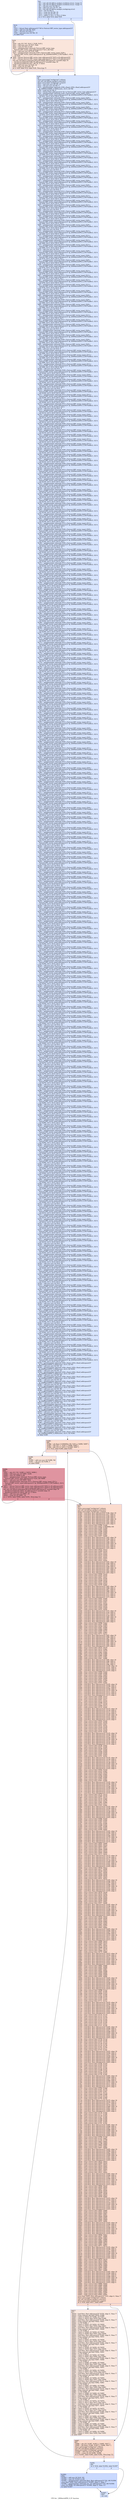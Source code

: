 digraph "CFG for '_Z6Match4PfS_S_Pi' function" {
	label="CFG for '_Z6Match4PfS_S_Pi' function";

	Node0x58d4940 [shape=record,color="#3d50c3ff", style=filled, fillcolor="#a7c5fe70",label="{%4:\l  %5 = tail call i32 @llvm.amdgcn.workitem.id.x(), !range !4\l  %6 = tail call i32 @llvm.amdgcn.workitem.id.y(), !range !4\l  %7 = shl nuw nsw i32 %6, 4\l  %8 = add nuw nsw i32 %7, %5\l  %9 = tail call i32 @llvm.amdgcn.workgroup.id.x()\l  %10 = shl i32 %9, 4\l  %11 = icmp ult i32 %6, 16\l  %12 = icmp ult i32 %5, 32\l  %13 = select i1 %11, i1 %12, i1 false\l  br i1 %13, label %14, label %30\l|{<s0>T|<s1>F}}"];
	Node0x58d4940:s0 -> Node0x58d6b50;
	Node0x58d4940:s1 -> Node0x58d6be0;
	Node0x58d6b50 [shape=record,color="#3d50c3ff", style=filled, fillcolor="#8fb1fe70",label="{%14:\l14:                                               \l  %15 = bitcast float addrspace(1)* %0 to %struct.HIP_vector_type addrspace(1)*\l  %16 = add nsw i32 %6, %10\l  %17 = shl nsw i32 %16, 5\l  %18 = mul nuw nsw i32 %6, 33\l  br label %19\l}"];
	Node0x58d6b50 -> Node0x58d7050;
	Node0x58d7050 [shape=record,color="#3d50c3ff", style=filled, fillcolor="#f4c5ad70",label="{%19:\l19:                                               \l  %20 = phi i32 [ %5, %14 ], [ %28, %19 ]\l  %21 = add nuw nsw i32 %17, %20\l  %22 = sext i32 %21 to i64\l  %23 = getelementptr inbounds %struct.HIP_vector_type,\l... %struct.HIP_vector_type addrspace(1)* %15, i64 %22\l  %24 = add nuw nsw i32 %18, %20\l  %25 = getelementptr inbounds [528 x %struct.HIP_vector_type], [528 x\l... %struct.HIP_vector_type] addrspace(3)* @_ZZ6Match4PfS_S_PiE7buffer1, i32 0,\l... i32 %24\l  %26 = bitcast %struct.HIP_vector_type addrspace(3)* %25 to i8 addrspace(3)*\l  %27 = bitcast %struct.HIP_vector_type addrspace(1)* %23 to i8 addrspace(1)*\l  tail call void @llvm.memcpy.p3i8.p1i8.i64(i8 addrspace(3)* noundef align 16\l... dereferenceable(16) %26, i8 addrspace(1)* noundef align 16\l... dereferenceable(16) %27, i64 16, i1 false)\l  %28 = add nuw nsw i32 %20, 16\l  %29 = icmp ult i32 %20, 16\l  br i1 %29, label %19, label %30, !llvm.loop !5\l|{<s0>T|<s1>F}}"];
	Node0x58d7050:s0 -> Node0x58d7050;
	Node0x58d7050:s1 -> Node0x58d6be0;
	Node0x58d6be0 [shape=record,color="#3d50c3ff", style=filled, fillcolor="#a7c5fe70",label="{%30:\l30:                                               \l  fence syncscope(\"workgroup\") release\l  tail call void @llvm.amdgcn.s.barrier()\l  fence syncscope(\"workgroup\") acquire\l  %31 = mul nuw nsw i32 %5, 33\l  %32 = shl nuw nsw i32 %6, 5\l  %33 = getelementptr inbounds [256 x float], [256 x float] addrspace(3)*\l... @_ZZ6Match4PfS_S_PiE6scores, i32 0, i32 %8\l  %34 = icmp eq i32 %6, 0\l  %35 = bitcast float addrspace(1)* %1 to %struct.HIP_vector_type addrspace(1)*\l  %36 = getelementptr inbounds [528 x %struct.HIP_vector_type], [528 x\l... %struct.HIP_vector_type] addrspace(3)* @_ZZ6Match4PfS_S_PiE7buffer1, i32 0,\l... i32 %31, i32 0, i32 0, i32 0, i32 0\l  %37 = getelementptr inbounds [528 x %struct.HIP_vector_type], [528 x\l... %struct.HIP_vector_type] addrspace(3)* @_ZZ6Match4PfS_S_PiE7buffer1, i32 0,\l... i32 %31, i32 0, i32 0, i32 0, i32 1\l  %38 = getelementptr inbounds [528 x %struct.HIP_vector_type], [528 x\l... %struct.HIP_vector_type] addrspace(3)* @_ZZ6Match4PfS_S_PiE7buffer1, i32 0,\l... i32 %31, i32 0, i32 0, i32 0, i32 2\l  %39 = getelementptr inbounds [528 x %struct.HIP_vector_type], [528 x\l... %struct.HIP_vector_type] addrspace(3)* @_ZZ6Match4PfS_S_PiE7buffer1, i32 0,\l... i32 %31, i32 0, i32 0, i32 0, i32 3\l  %40 = getelementptr inbounds [512 x %struct.HIP_vector_type], [512 x\l... %struct.HIP_vector_type] addrspace(3)* @_ZZ6Match4PfS_S_PiE7buffer2, i32 0,\l... i32 %32, i32 0, i32 0, i32 0, i32 0\l  %41 = getelementptr inbounds [512 x %struct.HIP_vector_type], [512 x\l... %struct.HIP_vector_type] addrspace(3)* @_ZZ6Match4PfS_S_PiE7buffer2, i32 0,\l... i32 %32, i32 0, i32 0, i32 0, i32 1\l  %42 = getelementptr inbounds [512 x %struct.HIP_vector_type], [512 x\l... %struct.HIP_vector_type] addrspace(3)* @_ZZ6Match4PfS_S_PiE7buffer2, i32 0,\l... i32 %32, i32 0, i32 0, i32 0, i32 2\l  %43 = getelementptr inbounds [512 x %struct.HIP_vector_type], [512 x\l... %struct.HIP_vector_type] addrspace(3)* @_ZZ6Match4PfS_S_PiE7buffer2, i32 0,\l... i32 %32, i32 0, i32 0, i32 0, i32 3\l  %44 = add nuw nsw i32 %31, 1\l  %45 = getelementptr inbounds [528 x %struct.HIP_vector_type], [528 x\l... %struct.HIP_vector_type] addrspace(3)* @_ZZ6Match4PfS_S_PiE7buffer1, i32 0,\l... i32 %44, i32 0, i32 0, i32 0, i32 0\l  %46 = getelementptr inbounds [528 x %struct.HIP_vector_type], [528 x\l... %struct.HIP_vector_type] addrspace(3)* @_ZZ6Match4PfS_S_PiE7buffer1, i32 0,\l... i32 %44, i32 0, i32 0, i32 0, i32 1\l  %47 = getelementptr inbounds [528 x %struct.HIP_vector_type], [528 x\l... %struct.HIP_vector_type] addrspace(3)* @_ZZ6Match4PfS_S_PiE7buffer1, i32 0,\l... i32 %44, i32 0, i32 0, i32 0, i32 2\l  %48 = getelementptr inbounds [528 x %struct.HIP_vector_type], [528 x\l... %struct.HIP_vector_type] addrspace(3)* @_ZZ6Match4PfS_S_PiE7buffer1, i32 0,\l... i32 %44, i32 0, i32 0, i32 0, i32 3\l  %49 = add nuw nsw i32 %32, 1\l  %50 = getelementptr inbounds [512 x %struct.HIP_vector_type], [512 x\l... %struct.HIP_vector_type] addrspace(3)* @_ZZ6Match4PfS_S_PiE7buffer2, i32 0,\l... i32 %49, i32 0, i32 0, i32 0, i32 0\l  %51 = getelementptr inbounds [512 x %struct.HIP_vector_type], [512 x\l... %struct.HIP_vector_type] addrspace(3)* @_ZZ6Match4PfS_S_PiE7buffer2, i32 0,\l... i32 %49, i32 0, i32 0, i32 0, i32 1\l  %52 = getelementptr inbounds [512 x %struct.HIP_vector_type], [512 x\l... %struct.HIP_vector_type] addrspace(3)* @_ZZ6Match4PfS_S_PiE7buffer2, i32 0,\l... i32 %49, i32 0, i32 0, i32 0, i32 2\l  %53 = getelementptr inbounds [512 x %struct.HIP_vector_type], [512 x\l... %struct.HIP_vector_type] addrspace(3)* @_ZZ6Match4PfS_S_PiE7buffer2, i32 0,\l... i32 %49, i32 0, i32 0, i32 0, i32 3\l  %54 = add nuw nsw i32 %31, 2\l  %55 = getelementptr inbounds [528 x %struct.HIP_vector_type], [528 x\l... %struct.HIP_vector_type] addrspace(3)* @_ZZ6Match4PfS_S_PiE7buffer1, i32 0,\l... i32 %54, i32 0, i32 0, i32 0, i32 0\l  %56 = getelementptr inbounds [528 x %struct.HIP_vector_type], [528 x\l... %struct.HIP_vector_type] addrspace(3)* @_ZZ6Match4PfS_S_PiE7buffer1, i32 0,\l... i32 %54, i32 0, i32 0, i32 0, i32 1\l  %57 = getelementptr inbounds [528 x %struct.HIP_vector_type], [528 x\l... %struct.HIP_vector_type] addrspace(3)* @_ZZ6Match4PfS_S_PiE7buffer1, i32 0,\l... i32 %54, i32 0, i32 0, i32 0, i32 2\l  %58 = getelementptr inbounds [528 x %struct.HIP_vector_type], [528 x\l... %struct.HIP_vector_type] addrspace(3)* @_ZZ6Match4PfS_S_PiE7buffer1, i32 0,\l... i32 %54, i32 0, i32 0, i32 0, i32 3\l  %59 = add nuw nsw i32 %32, 2\l  %60 = getelementptr inbounds [512 x %struct.HIP_vector_type], [512 x\l... %struct.HIP_vector_type] addrspace(3)* @_ZZ6Match4PfS_S_PiE7buffer2, i32 0,\l... i32 %59, i32 0, i32 0, i32 0, i32 0\l  %61 = getelementptr inbounds [512 x %struct.HIP_vector_type], [512 x\l... %struct.HIP_vector_type] addrspace(3)* @_ZZ6Match4PfS_S_PiE7buffer2, i32 0,\l... i32 %59, i32 0, i32 0, i32 0, i32 1\l  %62 = getelementptr inbounds [512 x %struct.HIP_vector_type], [512 x\l... %struct.HIP_vector_type] addrspace(3)* @_ZZ6Match4PfS_S_PiE7buffer2, i32 0,\l... i32 %59, i32 0, i32 0, i32 0, i32 2\l  %63 = getelementptr inbounds [512 x %struct.HIP_vector_type], [512 x\l... %struct.HIP_vector_type] addrspace(3)* @_ZZ6Match4PfS_S_PiE7buffer2, i32 0,\l... i32 %59, i32 0, i32 0, i32 0, i32 3\l  %64 = add nuw nsw i32 %31, 3\l  %65 = getelementptr inbounds [528 x %struct.HIP_vector_type], [528 x\l... %struct.HIP_vector_type] addrspace(3)* @_ZZ6Match4PfS_S_PiE7buffer1, i32 0,\l... i32 %64, i32 0, i32 0, i32 0, i32 0\l  %66 = getelementptr inbounds [528 x %struct.HIP_vector_type], [528 x\l... %struct.HIP_vector_type] addrspace(3)* @_ZZ6Match4PfS_S_PiE7buffer1, i32 0,\l... i32 %64, i32 0, i32 0, i32 0, i32 1\l  %67 = getelementptr inbounds [528 x %struct.HIP_vector_type], [528 x\l... %struct.HIP_vector_type] addrspace(3)* @_ZZ6Match4PfS_S_PiE7buffer1, i32 0,\l... i32 %64, i32 0, i32 0, i32 0, i32 2\l  %68 = getelementptr inbounds [528 x %struct.HIP_vector_type], [528 x\l... %struct.HIP_vector_type] addrspace(3)* @_ZZ6Match4PfS_S_PiE7buffer1, i32 0,\l... i32 %64, i32 0, i32 0, i32 0, i32 3\l  %69 = add nuw nsw i32 %32, 3\l  %70 = getelementptr inbounds [512 x %struct.HIP_vector_type], [512 x\l... %struct.HIP_vector_type] addrspace(3)* @_ZZ6Match4PfS_S_PiE7buffer2, i32 0,\l... i32 %69, i32 0, i32 0, i32 0, i32 0\l  %71 = getelementptr inbounds [512 x %struct.HIP_vector_type], [512 x\l... %struct.HIP_vector_type] addrspace(3)* @_ZZ6Match4PfS_S_PiE7buffer2, i32 0,\l... i32 %69, i32 0, i32 0, i32 0, i32 1\l  %72 = getelementptr inbounds [512 x %struct.HIP_vector_type], [512 x\l... %struct.HIP_vector_type] addrspace(3)* @_ZZ6Match4PfS_S_PiE7buffer2, i32 0,\l... i32 %69, i32 0, i32 0, i32 0, i32 2\l  %73 = getelementptr inbounds [512 x %struct.HIP_vector_type], [512 x\l... %struct.HIP_vector_type] addrspace(3)* @_ZZ6Match4PfS_S_PiE7buffer2, i32 0,\l... i32 %69, i32 0, i32 0, i32 0, i32 3\l  %74 = add nuw nsw i32 %31, 4\l  %75 = getelementptr inbounds [528 x %struct.HIP_vector_type], [528 x\l... %struct.HIP_vector_type] addrspace(3)* @_ZZ6Match4PfS_S_PiE7buffer1, i32 0,\l... i32 %74, i32 0, i32 0, i32 0, i32 0\l  %76 = getelementptr inbounds [528 x %struct.HIP_vector_type], [528 x\l... %struct.HIP_vector_type] addrspace(3)* @_ZZ6Match4PfS_S_PiE7buffer1, i32 0,\l... i32 %74, i32 0, i32 0, i32 0, i32 1\l  %77 = getelementptr inbounds [528 x %struct.HIP_vector_type], [528 x\l... %struct.HIP_vector_type] addrspace(3)* @_ZZ6Match4PfS_S_PiE7buffer1, i32 0,\l... i32 %74, i32 0, i32 0, i32 0, i32 2\l  %78 = getelementptr inbounds [528 x %struct.HIP_vector_type], [528 x\l... %struct.HIP_vector_type] addrspace(3)* @_ZZ6Match4PfS_S_PiE7buffer1, i32 0,\l... i32 %74, i32 0, i32 0, i32 0, i32 3\l  %79 = add nuw nsw i32 %32, 4\l  %80 = getelementptr inbounds [512 x %struct.HIP_vector_type], [512 x\l... %struct.HIP_vector_type] addrspace(3)* @_ZZ6Match4PfS_S_PiE7buffer2, i32 0,\l... i32 %79, i32 0, i32 0, i32 0, i32 0\l  %81 = getelementptr inbounds [512 x %struct.HIP_vector_type], [512 x\l... %struct.HIP_vector_type] addrspace(3)* @_ZZ6Match4PfS_S_PiE7buffer2, i32 0,\l... i32 %79, i32 0, i32 0, i32 0, i32 1\l  %82 = getelementptr inbounds [512 x %struct.HIP_vector_type], [512 x\l... %struct.HIP_vector_type] addrspace(3)* @_ZZ6Match4PfS_S_PiE7buffer2, i32 0,\l... i32 %79, i32 0, i32 0, i32 0, i32 2\l  %83 = getelementptr inbounds [512 x %struct.HIP_vector_type], [512 x\l... %struct.HIP_vector_type] addrspace(3)* @_ZZ6Match4PfS_S_PiE7buffer2, i32 0,\l... i32 %79, i32 0, i32 0, i32 0, i32 3\l  %84 = add nuw nsw i32 %31, 5\l  %85 = getelementptr inbounds [528 x %struct.HIP_vector_type], [528 x\l... %struct.HIP_vector_type] addrspace(3)* @_ZZ6Match4PfS_S_PiE7buffer1, i32 0,\l... i32 %84, i32 0, i32 0, i32 0, i32 0\l  %86 = getelementptr inbounds [528 x %struct.HIP_vector_type], [528 x\l... %struct.HIP_vector_type] addrspace(3)* @_ZZ6Match4PfS_S_PiE7buffer1, i32 0,\l... i32 %84, i32 0, i32 0, i32 0, i32 1\l  %87 = getelementptr inbounds [528 x %struct.HIP_vector_type], [528 x\l... %struct.HIP_vector_type] addrspace(3)* @_ZZ6Match4PfS_S_PiE7buffer1, i32 0,\l... i32 %84, i32 0, i32 0, i32 0, i32 2\l  %88 = getelementptr inbounds [528 x %struct.HIP_vector_type], [528 x\l... %struct.HIP_vector_type] addrspace(3)* @_ZZ6Match4PfS_S_PiE7buffer1, i32 0,\l... i32 %84, i32 0, i32 0, i32 0, i32 3\l  %89 = add nuw nsw i32 %32, 5\l  %90 = getelementptr inbounds [512 x %struct.HIP_vector_type], [512 x\l... %struct.HIP_vector_type] addrspace(3)* @_ZZ6Match4PfS_S_PiE7buffer2, i32 0,\l... i32 %89, i32 0, i32 0, i32 0, i32 0\l  %91 = getelementptr inbounds [512 x %struct.HIP_vector_type], [512 x\l... %struct.HIP_vector_type] addrspace(3)* @_ZZ6Match4PfS_S_PiE7buffer2, i32 0,\l... i32 %89, i32 0, i32 0, i32 0, i32 1\l  %92 = getelementptr inbounds [512 x %struct.HIP_vector_type], [512 x\l... %struct.HIP_vector_type] addrspace(3)* @_ZZ6Match4PfS_S_PiE7buffer2, i32 0,\l... i32 %89, i32 0, i32 0, i32 0, i32 2\l  %93 = getelementptr inbounds [512 x %struct.HIP_vector_type], [512 x\l... %struct.HIP_vector_type] addrspace(3)* @_ZZ6Match4PfS_S_PiE7buffer2, i32 0,\l... i32 %89, i32 0, i32 0, i32 0, i32 3\l  %94 = add nuw nsw i32 %31, 6\l  %95 = getelementptr inbounds [528 x %struct.HIP_vector_type], [528 x\l... %struct.HIP_vector_type] addrspace(3)* @_ZZ6Match4PfS_S_PiE7buffer1, i32 0,\l... i32 %94, i32 0, i32 0, i32 0, i32 0\l  %96 = getelementptr inbounds [528 x %struct.HIP_vector_type], [528 x\l... %struct.HIP_vector_type] addrspace(3)* @_ZZ6Match4PfS_S_PiE7buffer1, i32 0,\l... i32 %94, i32 0, i32 0, i32 0, i32 1\l  %97 = getelementptr inbounds [528 x %struct.HIP_vector_type], [528 x\l... %struct.HIP_vector_type] addrspace(3)* @_ZZ6Match4PfS_S_PiE7buffer1, i32 0,\l... i32 %94, i32 0, i32 0, i32 0, i32 2\l  %98 = getelementptr inbounds [528 x %struct.HIP_vector_type], [528 x\l... %struct.HIP_vector_type] addrspace(3)* @_ZZ6Match4PfS_S_PiE7buffer1, i32 0,\l... i32 %94, i32 0, i32 0, i32 0, i32 3\l  %99 = add nuw nsw i32 %32, 6\l  %100 = getelementptr inbounds [512 x %struct.HIP_vector_type], [512 x\l... %struct.HIP_vector_type] addrspace(3)* @_ZZ6Match4PfS_S_PiE7buffer2, i32 0,\l... i32 %99, i32 0, i32 0, i32 0, i32 0\l  %101 = getelementptr inbounds [512 x %struct.HIP_vector_type], [512 x\l... %struct.HIP_vector_type] addrspace(3)* @_ZZ6Match4PfS_S_PiE7buffer2, i32 0,\l... i32 %99, i32 0, i32 0, i32 0, i32 1\l  %102 = getelementptr inbounds [512 x %struct.HIP_vector_type], [512 x\l... %struct.HIP_vector_type] addrspace(3)* @_ZZ6Match4PfS_S_PiE7buffer2, i32 0,\l... i32 %99, i32 0, i32 0, i32 0, i32 2\l  %103 = getelementptr inbounds [512 x %struct.HIP_vector_type], [512 x\l... %struct.HIP_vector_type] addrspace(3)* @_ZZ6Match4PfS_S_PiE7buffer2, i32 0,\l... i32 %99, i32 0, i32 0, i32 0, i32 3\l  %104 = add nuw nsw i32 %31, 7\l  %105 = getelementptr inbounds [528 x %struct.HIP_vector_type], [528 x\l... %struct.HIP_vector_type] addrspace(3)* @_ZZ6Match4PfS_S_PiE7buffer1, i32 0,\l... i32 %104, i32 0, i32 0, i32 0, i32 0\l  %106 = getelementptr inbounds [528 x %struct.HIP_vector_type], [528 x\l... %struct.HIP_vector_type] addrspace(3)* @_ZZ6Match4PfS_S_PiE7buffer1, i32 0,\l... i32 %104, i32 0, i32 0, i32 0, i32 1\l  %107 = getelementptr inbounds [528 x %struct.HIP_vector_type], [528 x\l... %struct.HIP_vector_type] addrspace(3)* @_ZZ6Match4PfS_S_PiE7buffer1, i32 0,\l... i32 %104, i32 0, i32 0, i32 0, i32 2\l  %108 = getelementptr inbounds [528 x %struct.HIP_vector_type], [528 x\l... %struct.HIP_vector_type] addrspace(3)* @_ZZ6Match4PfS_S_PiE7buffer1, i32 0,\l... i32 %104, i32 0, i32 0, i32 0, i32 3\l  %109 = add nuw nsw i32 %32, 7\l  %110 = getelementptr inbounds [512 x %struct.HIP_vector_type], [512 x\l... %struct.HIP_vector_type] addrspace(3)* @_ZZ6Match4PfS_S_PiE7buffer2, i32 0,\l... i32 %109, i32 0, i32 0, i32 0, i32 0\l  %111 = getelementptr inbounds [512 x %struct.HIP_vector_type], [512 x\l... %struct.HIP_vector_type] addrspace(3)* @_ZZ6Match4PfS_S_PiE7buffer2, i32 0,\l... i32 %109, i32 0, i32 0, i32 0, i32 1\l  %112 = getelementptr inbounds [512 x %struct.HIP_vector_type], [512 x\l... %struct.HIP_vector_type] addrspace(3)* @_ZZ6Match4PfS_S_PiE7buffer2, i32 0,\l... i32 %109, i32 0, i32 0, i32 0, i32 2\l  %113 = getelementptr inbounds [512 x %struct.HIP_vector_type], [512 x\l... %struct.HIP_vector_type] addrspace(3)* @_ZZ6Match4PfS_S_PiE7buffer2, i32 0,\l... i32 %109, i32 0, i32 0, i32 0, i32 3\l  %114 = add nuw nsw i32 %31, 8\l  %115 = getelementptr inbounds [528 x %struct.HIP_vector_type], [528 x\l... %struct.HIP_vector_type] addrspace(3)* @_ZZ6Match4PfS_S_PiE7buffer1, i32 0,\l... i32 %114, i32 0, i32 0, i32 0, i32 0\l  %116 = getelementptr inbounds [528 x %struct.HIP_vector_type], [528 x\l... %struct.HIP_vector_type] addrspace(3)* @_ZZ6Match4PfS_S_PiE7buffer1, i32 0,\l... i32 %114, i32 0, i32 0, i32 0, i32 1\l  %117 = getelementptr inbounds [528 x %struct.HIP_vector_type], [528 x\l... %struct.HIP_vector_type] addrspace(3)* @_ZZ6Match4PfS_S_PiE7buffer1, i32 0,\l... i32 %114, i32 0, i32 0, i32 0, i32 2\l  %118 = getelementptr inbounds [528 x %struct.HIP_vector_type], [528 x\l... %struct.HIP_vector_type] addrspace(3)* @_ZZ6Match4PfS_S_PiE7buffer1, i32 0,\l... i32 %114, i32 0, i32 0, i32 0, i32 3\l  %119 = add nuw nsw i32 %32, 8\l  %120 = getelementptr inbounds [512 x %struct.HIP_vector_type], [512 x\l... %struct.HIP_vector_type] addrspace(3)* @_ZZ6Match4PfS_S_PiE7buffer2, i32 0,\l... i32 %119, i32 0, i32 0, i32 0, i32 0\l  %121 = getelementptr inbounds [512 x %struct.HIP_vector_type], [512 x\l... %struct.HIP_vector_type] addrspace(3)* @_ZZ6Match4PfS_S_PiE7buffer2, i32 0,\l... i32 %119, i32 0, i32 0, i32 0, i32 1\l  %122 = getelementptr inbounds [512 x %struct.HIP_vector_type], [512 x\l... %struct.HIP_vector_type] addrspace(3)* @_ZZ6Match4PfS_S_PiE7buffer2, i32 0,\l... i32 %119, i32 0, i32 0, i32 0, i32 2\l  %123 = getelementptr inbounds [512 x %struct.HIP_vector_type], [512 x\l... %struct.HIP_vector_type] addrspace(3)* @_ZZ6Match4PfS_S_PiE7buffer2, i32 0,\l... i32 %119, i32 0, i32 0, i32 0, i32 3\l  %124 = add nuw nsw i32 %31, 9\l  %125 = getelementptr inbounds [528 x %struct.HIP_vector_type], [528 x\l... %struct.HIP_vector_type] addrspace(3)* @_ZZ6Match4PfS_S_PiE7buffer1, i32 0,\l... i32 %124, i32 0, i32 0, i32 0, i32 0\l  %126 = getelementptr inbounds [528 x %struct.HIP_vector_type], [528 x\l... %struct.HIP_vector_type] addrspace(3)* @_ZZ6Match4PfS_S_PiE7buffer1, i32 0,\l... i32 %124, i32 0, i32 0, i32 0, i32 1\l  %127 = getelementptr inbounds [528 x %struct.HIP_vector_type], [528 x\l... %struct.HIP_vector_type] addrspace(3)* @_ZZ6Match4PfS_S_PiE7buffer1, i32 0,\l... i32 %124, i32 0, i32 0, i32 0, i32 2\l  %128 = getelementptr inbounds [528 x %struct.HIP_vector_type], [528 x\l... %struct.HIP_vector_type] addrspace(3)* @_ZZ6Match4PfS_S_PiE7buffer1, i32 0,\l... i32 %124, i32 0, i32 0, i32 0, i32 3\l  %129 = add nuw nsw i32 %32, 9\l  %130 = getelementptr inbounds [512 x %struct.HIP_vector_type], [512 x\l... %struct.HIP_vector_type] addrspace(3)* @_ZZ6Match4PfS_S_PiE7buffer2, i32 0,\l... i32 %129, i32 0, i32 0, i32 0, i32 0\l  %131 = getelementptr inbounds [512 x %struct.HIP_vector_type], [512 x\l... %struct.HIP_vector_type] addrspace(3)* @_ZZ6Match4PfS_S_PiE7buffer2, i32 0,\l... i32 %129, i32 0, i32 0, i32 0, i32 1\l  %132 = getelementptr inbounds [512 x %struct.HIP_vector_type], [512 x\l... %struct.HIP_vector_type] addrspace(3)* @_ZZ6Match4PfS_S_PiE7buffer2, i32 0,\l... i32 %129, i32 0, i32 0, i32 0, i32 2\l  %133 = getelementptr inbounds [512 x %struct.HIP_vector_type], [512 x\l... %struct.HIP_vector_type] addrspace(3)* @_ZZ6Match4PfS_S_PiE7buffer2, i32 0,\l... i32 %129, i32 0, i32 0, i32 0, i32 3\l  %134 = add nuw nsw i32 %31, 10\l  %135 = getelementptr inbounds [528 x %struct.HIP_vector_type], [528 x\l... %struct.HIP_vector_type] addrspace(3)* @_ZZ6Match4PfS_S_PiE7buffer1, i32 0,\l... i32 %134, i32 0, i32 0, i32 0, i32 0\l  %136 = getelementptr inbounds [528 x %struct.HIP_vector_type], [528 x\l... %struct.HIP_vector_type] addrspace(3)* @_ZZ6Match4PfS_S_PiE7buffer1, i32 0,\l... i32 %134, i32 0, i32 0, i32 0, i32 1\l  %137 = getelementptr inbounds [528 x %struct.HIP_vector_type], [528 x\l... %struct.HIP_vector_type] addrspace(3)* @_ZZ6Match4PfS_S_PiE7buffer1, i32 0,\l... i32 %134, i32 0, i32 0, i32 0, i32 2\l  %138 = getelementptr inbounds [528 x %struct.HIP_vector_type], [528 x\l... %struct.HIP_vector_type] addrspace(3)* @_ZZ6Match4PfS_S_PiE7buffer1, i32 0,\l... i32 %134, i32 0, i32 0, i32 0, i32 3\l  %139 = add nuw nsw i32 %32, 10\l  %140 = getelementptr inbounds [512 x %struct.HIP_vector_type], [512 x\l... %struct.HIP_vector_type] addrspace(3)* @_ZZ6Match4PfS_S_PiE7buffer2, i32 0,\l... i32 %139, i32 0, i32 0, i32 0, i32 0\l  %141 = getelementptr inbounds [512 x %struct.HIP_vector_type], [512 x\l... %struct.HIP_vector_type] addrspace(3)* @_ZZ6Match4PfS_S_PiE7buffer2, i32 0,\l... i32 %139, i32 0, i32 0, i32 0, i32 1\l  %142 = getelementptr inbounds [512 x %struct.HIP_vector_type], [512 x\l... %struct.HIP_vector_type] addrspace(3)* @_ZZ6Match4PfS_S_PiE7buffer2, i32 0,\l... i32 %139, i32 0, i32 0, i32 0, i32 2\l  %143 = getelementptr inbounds [512 x %struct.HIP_vector_type], [512 x\l... %struct.HIP_vector_type] addrspace(3)* @_ZZ6Match4PfS_S_PiE7buffer2, i32 0,\l... i32 %139, i32 0, i32 0, i32 0, i32 3\l  %144 = add nuw nsw i32 %31, 11\l  %145 = getelementptr inbounds [528 x %struct.HIP_vector_type], [528 x\l... %struct.HIP_vector_type] addrspace(3)* @_ZZ6Match4PfS_S_PiE7buffer1, i32 0,\l... i32 %144, i32 0, i32 0, i32 0, i32 0\l  %146 = getelementptr inbounds [528 x %struct.HIP_vector_type], [528 x\l... %struct.HIP_vector_type] addrspace(3)* @_ZZ6Match4PfS_S_PiE7buffer1, i32 0,\l... i32 %144, i32 0, i32 0, i32 0, i32 1\l  %147 = getelementptr inbounds [528 x %struct.HIP_vector_type], [528 x\l... %struct.HIP_vector_type] addrspace(3)* @_ZZ6Match4PfS_S_PiE7buffer1, i32 0,\l... i32 %144, i32 0, i32 0, i32 0, i32 2\l  %148 = getelementptr inbounds [528 x %struct.HIP_vector_type], [528 x\l... %struct.HIP_vector_type] addrspace(3)* @_ZZ6Match4PfS_S_PiE7buffer1, i32 0,\l... i32 %144, i32 0, i32 0, i32 0, i32 3\l  %149 = add nuw nsw i32 %32, 11\l  %150 = getelementptr inbounds [512 x %struct.HIP_vector_type], [512 x\l... %struct.HIP_vector_type] addrspace(3)* @_ZZ6Match4PfS_S_PiE7buffer2, i32 0,\l... i32 %149, i32 0, i32 0, i32 0, i32 0\l  %151 = getelementptr inbounds [512 x %struct.HIP_vector_type], [512 x\l... %struct.HIP_vector_type] addrspace(3)* @_ZZ6Match4PfS_S_PiE7buffer2, i32 0,\l... i32 %149, i32 0, i32 0, i32 0, i32 1\l  %152 = getelementptr inbounds [512 x %struct.HIP_vector_type], [512 x\l... %struct.HIP_vector_type] addrspace(3)* @_ZZ6Match4PfS_S_PiE7buffer2, i32 0,\l... i32 %149, i32 0, i32 0, i32 0, i32 2\l  %153 = getelementptr inbounds [512 x %struct.HIP_vector_type], [512 x\l... %struct.HIP_vector_type] addrspace(3)* @_ZZ6Match4PfS_S_PiE7buffer2, i32 0,\l... i32 %149, i32 0, i32 0, i32 0, i32 3\l  %154 = add nuw nsw i32 %31, 12\l  %155 = getelementptr inbounds [528 x %struct.HIP_vector_type], [528 x\l... %struct.HIP_vector_type] addrspace(3)* @_ZZ6Match4PfS_S_PiE7buffer1, i32 0,\l... i32 %154, i32 0, i32 0, i32 0, i32 0\l  %156 = getelementptr inbounds [528 x %struct.HIP_vector_type], [528 x\l... %struct.HIP_vector_type] addrspace(3)* @_ZZ6Match4PfS_S_PiE7buffer1, i32 0,\l... i32 %154, i32 0, i32 0, i32 0, i32 1\l  %157 = getelementptr inbounds [528 x %struct.HIP_vector_type], [528 x\l... %struct.HIP_vector_type] addrspace(3)* @_ZZ6Match4PfS_S_PiE7buffer1, i32 0,\l... i32 %154, i32 0, i32 0, i32 0, i32 2\l  %158 = getelementptr inbounds [528 x %struct.HIP_vector_type], [528 x\l... %struct.HIP_vector_type] addrspace(3)* @_ZZ6Match4PfS_S_PiE7buffer1, i32 0,\l... i32 %154, i32 0, i32 0, i32 0, i32 3\l  %159 = add nuw nsw i32 %32, 12\l  %160 = getelementptr inbounds [512 x %struct.HIP_vector_type], [512 x\l... %struct.HIP_vector_type] addrspace(3)* @_ZZ6Match4PfS_S_PiE7buffer2, i32 0,\l... i32 %159, i32 0, i32 0, i32 0, i32 0\l  %161 = getelementptr inbounds [512 x %struct.HIP_vector_type], [512 x\l... %struct.HIP_vector_type] addrspace(3)* @_ZZ6Match4PfS_S_PiE7buffer2, i32 0,\l... i32 %159, i32 0, i32 0, i32 0, i32 1\l  %162 = getelementptr inbounds [512 x %struct.HIP_vector_type], [512 x\l... %struct.HIP_vector_type] addrspace(3)* @_ZZ6Match4PfS_S_PiE7buffer2, i32 0,\l... i32 %159, i32 0, i32 0, i32 0, i32 2\l  %163 = getelementptr inbounds [512 x %struct.HIP_vector_type], [512 x\l... %struct.HIP_vector_type] addrspace(3)* @_ZZ6Match4PfS_S_PiE7buffer2, i32 0,\l... i32 %159, i32 0, i32 0, i32 0, i32 3\l  %164 = add nuw nsw i32 %31, 13\l  %165 = getelementptr inbounds [528 x %struct.HIP_vector_type], [528 x\l... %struct.HIP_vector_type] addrspace(3)* @_ZZ6Match4PfS_S_PiE7buffer1, i32 0,\l... i32 %164, i32 0, i32 0, i32 0, i32 0\l  %166 = getelementptr inbounds [528 x %struct.HIP_vector_type], [528 x\l... %struct.HIP_vector_type] addrspace(3)* @_ZZ6Match4PfS_S_PiE7buffer1, i32 0,\l... i32 %164, i32 0, i32 0, i32 0, i32 1\l  %167 = getelementptr inbounds [528 x %struct.HIP_vector_type], [528 x\l... %struct.HIP_vector_type] addrspace(3)* @_ZZ6Match4PfS_S_PiE7buffer1, i32 0,\l... i32 %164, i32 0, i32 0, i32 0, i32 2\l  %168 = getelementptr inbounds [528 x %struct.HIP_vector_type], [528 x\l... %struct.HIP_vector_type] addrspace(3)* @_ZZ6Match4PfS_S_PiE7buffer1, i32 0,\l... i32 %164, i32 0, i32 0, i32 0, i32 3\l  %169 = add nuw nsw i32 %32, 13\l  %170 = getelementptr inbounds [512 x %struct.HIP_vector_type], [512 x\l... %struct.HIP_vector_type] addrspace(3)* @_ZZ6Match4PfS_S_PiE7buffer2, i32 0,\l... i32 %169, i32 0, i32 0, i32 0, i32 0\l  %171 = getelementptr inbounds [512 x %struct.HIP_vector_type], [512 x\l... %struct.HIP_vector_type] addrspace(3)* @_ZZ6Match4PfS_S_PiE7buffer2, i32 0,\l... i32 %169, i32 0, i32 0, i32 0, i32 1\l  %172 = getelementptr inbounds [512 x %struct.HIP_vector_type], [512 x\l... %struct.HIP_vector_type] addrspace(3)* @_ZZ6Match4PfS_S_PiE7buffer2, i32 0,\l... i32 %169, i32 0, i32 0, i32 0, i32 2\l  %173 = getelementptr inbounds [512 x %struct.HIP_vector_type], [512 x\l... %struct.HIP_vector_type] addrspace(3)* @_ZZ6Match4PfS_S_PiE7buffer2, i32 0,\l... i32 %169, i32 0, i32 0, i32 0, i32 3\l  %174 = add nuw nsw i32 %31, 14\l  %175 = getelementptr inbounds [528 x %struct.HIP_vector_type], [528 x\l... %struct.HIP_vector_type] addrspace(3)* @_ZZ6Match4PfS_S_PiE7buffer1, i32 0,\l... i32 %174, i32 0, i32 0, i32 0, i32 0\l  %176 = getelementptr inbounds [528 x %struct.HIP_vector_type], [528 x\l... %struct.HIP_vector_type] addrspace(3)* @_ZZ6Match4PfS_S_PiE7buffer1, i32 0,\l... i32 %174, i32 0, i32 0, i32 0, i32 1\l  %177 = getelementptr inbounds [528 x %struct.HIP_vector_type], [528 x\l... %struct.HIP_vector_type] addrspace(3)* @_ZZ6Match4PfS_S_PiE7buffer1, i32 0,\l... i32 %174, i32 0, i32 0, i32 0, i32 2\l  %178 = getelementptr inbounds [528 x %struct.HIP_vector_type], [528 x\l... %struct.HIP_vector_type] addrspace(3)* @_ZZ6Match4PfS_S_PiE7buffer1, i32 0,\l... i32 %174, i32 0, i32 0, i32 0, i32 3\l  %179 = add nuw nsw i32 %32, 14\l  %180 = getelementptr inbounds [512 x %struct.HIP_vector_type], [512 x\l... %struct.HIP_vector_type] addrspace(3)* @_ZZ6Match4PfS_S_PiE7buffer2, i32 0,\l... i32 %179, i32 0, i32 0, i32 0, i32 0\l  %181 = getelementptr inbounds [512 x %struct.HIP_vector_type], [512 x\l... %struct.HIP_vector_type] addrspace(3)* @_ZZ6Match4PfS_S_PiE7buffer2, i32 0,\l... i32 %179, i32 0, i32 0, i32 0, i32 1\l  %182 = getelementptr inbounds [512 x %struct.HIP_vector_type], [512 x\l... %struct.HIP_vector_type] addrspace(3)* @_ZZ6Match4PfS_S_PiE7buffer2, i32 0,\l... i32 %179, i32 0, i32 0, i32 0, i32 2\l  %183 = getelementptr inbounds [512 x %struct.HIP_vector_type], [512 x\l... %struct.HIP_vector_type] addrspace(3)* @_ZZ6Match4PfS_S_PiE7buffer2, i32 0,\l... i32 %179, i32 0, i32 0, i32 0, i32 3\l  %184 = add nuw nsw i32 %31, 15\l  %185 = getelementptr inbounds [528 x %struct.HIP_vector_type], [528 x\l... %struct.HIP_vector_type] addrspace(3)* @_ZZ6Match4PfS_S_PiE7buffer1, i32 0,\l... i32 %184, i32 0, i32 0, i32 0, i32 0\l  %186 = getelementptr inbounds [528 x %struct.HIP_vector_type], [528 x\l... %struct.HIP_vector_type] addrspace(3)* @_ZZ6Match4PfS_S_PiE7buffer1, i32 0,\l... i32 %184, i32 0, i32 0, i32 0, i32 1\l  %187 = getelementptr inbounds [528 x %struct.HIP_vector_type], [528 x\l... %struct.HIP_vector_type] addrspace(3)* @_ZZ6Match4PfS_S_PiE7buffer1, i32 0,\l... i32 %184, i32 0, i32 0, i32 0, i32 2\l  %188 = getelementptr inbounds [528 x %struct.HIP_vector_type], [528 x\l... %struct.HIP_vector_type] addrspace(3)* @_ZZ6Match4PfS_S_PiE7buffer1, i32 0,\l... i32 %184, i32 0, i32 0, i32 0, i32 3\l  %189 = add nuw nsw i32 %32, 15\l  %190 = getelementptr inbounds [512 x %struct.HIP_vector_type], [512 x\l... %struct.HIP_vector_type] addrspace(3)* @_ZZ6Match4PfS_S_PiE7buffer2, i32 0,\l... i32 %189, i32 0, i32 0, i32 0, i32 0\l  %191 = getelementptr inbounds [512 x %struct.HIP_vector_type], [512 x\l... %struct.HIP_vector_type] addrspace(3)* @_ZZ6Match4PfS_S_PiE7buffer2, i32 0,\l... i32 %189, i32 0, i32 0, i32 0, i32 1\l  %192 = getelementptr inbounds [512 x %struct.HIP_vector_type], [512 x\l... %struct.HIP_vector_type] addrspace(3)* @_ZZ6Match4PfS_S_PiE7buffer2, i32 0,\l... i32 %189, i32 0, i32 0, i32 0, i32 2\l  %193 = getelementptr inbounds [512 x %struct.HIP_vector_type], [512 x\l... %struct.HIP_vector_type] addrspace(3)* @_ZZ6Match4PfS_S_PiE7buffer2, i32 0,\l... i32 %189, i32 0, i32 0, i32 0, i32 3\l  %194 = add nuw nsw i32 %31, 16\l  %195 = getelementptr inbounds [528 x %struct.HIP_vector_type], [528 x\l... %struct.HIP_vector_type] addrspace(3)* @_ZZ6Match4PfS_S_PiE7buffer1, i32 0,\l... i32 %194, i32 0, i32 0, i32 0, i32 0\l  %196 = getelementptr inbounds [528 x %struct.HIP_vector_type], [528 x\l... %struct.HIP_vector_type] addrspace(3)* @_ZZ6Match4PfS_S_PiE7buffer1, i32 0,\l... i32 %194, i32 0, i32 0, i32 0, i32 1\l  %197 = getelementptr inbounds [528 x %struct.HIP_vector_type], [528 x\l... %struct.HIP_vector_type] addrspace(3)* @_ZZ6Match4PfS_S_PiE7buffer1, i32 0,\l... i32 %194, i32 0, i32 0, i32 0, i32 2\l  %198 = getelementptr inbounds [528 x %struct.HIP_vector_type], [528 x\l... %struct.HIP_vector_type] addrspace(3)* @_ZZ6Match4PfS_S_PiE7buffer1, i32 0,\l... i32 %194, i32 0, i32 0, i32 0, i32 3\l  %199 = add nuw nsw i32 %32, 16\l  %200 = getelementptr inbounds [512 x %struct.HIP_vector_type], [512 x\l... %struct.HIP_vector_type] addrspace(3)* @_ZZ6Match4PfS_S_PiE7buffer2, i32 0,\l... i32 %199, i32 0, i32 0, i32 0, i32 0\l  %201 = getelementptr inbounds [512 x %struct.HIP_vector_type], [512 x\l... %struct.HIP_vector_type] addrspace(3)* @_ZZ6Match4PfS_S_PiE7buffer2, i32 0,\l... i32 %199, i32 0, i32 0, i32 0, i32 1\l  %202 = getelementptr inbounds [512 x %struct.HIP_vector_type], [512 x\l... %struct.HIP_vector_type] addrspace(3)* @_ZZ6Match4PfS_S_PiE7buffer2, i32 0,\l... i32 %199, i32 0, i32 0, i32 0, i32 2\l  %203 = getelementptr inbounds [512 x %struct.HIP_vector_type], [512 x\l... %struct.HIP_vector_type] addrspace(3)* @_ZZ6Match4PfS_S_PiE7buffer2, i32 0,\l... i32 %199, i32 0, i32 0, i32 0, i32 3\l  %204 = add nuw nsw i32 %31, 17\l  %205 = getelementptr inbounds [528 x %struct.HIP_vector_type], [528 x\l... %struct.HIP_vector_type] addrspace(3)* @_ZZ6Match4PfS_S_PiE7buffer1, i32 0,\l... i32 %204, i32 0, i32 0, i32 0, i32 0\l  %206 = getelementptr inbounds [528 x %struct.HIP_vector_type], [528 x\l... %struct.HIP_vector_type] addrspace(3)* @_ZZ6Match4PfS_S_PiE7buffer1, i32 0,\l... i32 %204, i32 0, i32 0, i32 0, i32 1\l  %207 = getelementptr inbounds [528 x %struct.HIP_vector_type], [528 x\l... %struct.HIP_vector_type] addrspace(3)* @_ZZ6Match4PfS_S_PiE7buffer1, i32 0,\l... i32 %204, i32 0, i32 0, i32 0, i32 2\l  %208 = getelementptr inbounds [528 x %struct.HIP_vector_type], [528 x\l... %struct.HIP_vector_type] addrspace(3)* @_ZZ6Match4PfS_S_PiE7buffer1, i32 0,\l... i32 %204, i32 0, i32 0, i32 0, i32 3\l  %209 = add nuw nsw i32 %32, 17\l  %210 = getelementptr inbounds [512 x %struct.HIP_vector_type], [512 x\l... %struct.HIP_vector_type] addrspace(3)* @_ZZ6Match4PfS_S_PiE7buffer2, i32 0,\l... i32 %209, i32 0, i32 0, i32 0, i32 0\l  %211 = getelementptr inbounds [512 x %struct.HIP_vector_type], [512 x\l... %struct.HIP_vector_type] addrspace(3)* @_ZZ6Match4PfS_S_PiE7buffer2, i32 0,\l... i32 %209, i32 0, i32 0, i32 0, i32 1\l  %212 = getelementptr inbounds [512 x %struct.HIP_vector_type], [512 x\l... %struct.HIP_vector_type] addrspace(3)* @_ZZ6Match4PfS_S_PiE7buffer2, i32 0,\l... i32 %209, i32 0, i32 0, i32 0, i32 2\l  %213 = getelementptr inbounds [512 x %struct.HIP_vector_type], [512 x\l... %struct.HIP_vector_type] addrspace(3)* @_ZZ6Match4PfS_S_PiE7buffer2, i32 0,\l... i32 %209, i32 0, i32 0, i32 0, i32 3\l  %214 = add nuw nsw i32 %31, 18\l  %215 = getelementptr inbounds [528 x %struct.HIP_vector_type], [528 x\l... %struct.HIP_vector_type] addrspace(3)* @_ZZ6Match4PfS_S_PiE7buffer1, i32 0,\l... i32 %214, i32 0, i32 0, i32 0, i32 0\l  %216 = getelementptr inbounds [528 x %struct.HIP_vector_type], [528 x\l... %struct.HIP_vector_type] addrspace(3)* @_ZZ6Match4PfS_S_PiE7buffer1, i32 0,\l... i32 %214, i32 0, i32 0, i32 0, i32 1\l  %217 = getelementptr inbounds [528 x %struct.HIP_vector_type], [528 x\l... %struct.HIP_vector_type] addrspace(3)* @_ZZ6Match4PfS_S_PiE7buffer1, i32 0,\l... i32 %214, i32 0, i32 0, i32 0, i32 2\l  %218 = getelementptr inbounds [528 x %struct.HIP_vector_type], [528 x\l... %struct.HIP_vector_type] addrspace(3)* @_ZZ6Match4PfS_S_PiE7buffer1, i32 0,\l... i32 %214, i32 0, i32 0, i32 0, i32 3\l  %219 = add nuw nsw i32 %32, 18\l  %220 = getelementptr inbounds [512 x %struct.HIP_vector_type], [512 x\l... %struct.HIP_vector_type] addrspace(3)* @_ZZ6Match4PfS_S_PiE7buffer2, i32 0,\l... i32 %219, i32 0, i32 0, i32 0, i32 0\l  %221 = getelementptr inbounds [512 x %struct.HIP_vector_type], [512 x\l... %struct.HIP_vector_type] addrspace(3)* @_ZZ6Match4PfS_S_PiE7buffer2, i32 0,\l... i32 %219, i32 0, i32 0, i32 0, i32 1\l  %222 = getelementptr inbounds [512 x %struct.HIP_vector_type], [512 x\l... %struct.HIP_vector_type] addrspace(3)* @_ZZ6Match4PfS_S_PiE7buffer2, i32 0,\l... i32 %219, i32 0, i32 0, i32 0, i32 2\l  %223 = getelementptr inbounds [512 x %struct.HIP_vector_type], [512 x\l... %struct.HIP_vector_type] addrspace(3)* @_ZZ6Match4PfS_S_PiE7buffer2, i32 0,\l... i32 %219, i32 0, i32 0, i32 0, i32 3\l  %224 = add nuw nsw i32 %31, 19\l  %225 = getelementptr inbounds [528 x %struct.HIP_vector_type], [528 x\l... %struct.HIP_vector_type] addrspace(3)* @_ZZ6Match4PfS_S_PiE7buffer1, i32 0,\l... i32 %224, i32 0, i32 0, i32 0, i32 0\l  %226 = getelementptr inbounds [528 x %struct.HIP_vector_type], [528 x\l... %struct.HIP_vector_type] addrspace(3)* @_ZZ6Match4PfS_S_PiE7buffer1, i32 0,\l... i32 %224, i32 0, i32 0, i32 0, i32 1\l  %227 = getelementptr inbounds [528 x %struct.HIP_vector_type], [528 x\l... %struct.HIP_vector_type] addrspace(3)* @_ZZ6Match4PfS_S_PiE7buffer1, i32 0,\l... i32 %224, i32 0, i32 0, i32 0, i32 2\l  %228 = getelementptr inbounds [528 x %struct.HIP_vector_type], [528 x\l... %struct.HIP_vector_type] addrspace(3)* @_ZZ6Match4PfS_S_PiE7buffer1, i32 0,\l... i32 %224, i32 0, i32 0, i32 0, i32 3\l  %229 = add nuw nsw i32 %32, 19\l  %230 = getelementptr inbounds [512 x %struct.HIP_vector_type], [512 x\l... %struct.HIP_vector_type] addrspace(3)* @_ZZ6Match4PfS_S_PiE7buffer2, i32 0,\l... i32 %229, i32 0, i32 0, i32 0, i32 0\l  %231 = getelementptr inbounds [512 x %struct.HIP_vector_type], [512 x\l... %struct.HIP_vector_type] addrspace(3)* @_ZZ6Match4PfS_S_PiE7buffer2, i32 0,\l... i32 %229, i32 0, i32 0, i32 0, i32 1\l  %232 = getelementptr inbounds [512 x %struct.HIP_vector_type], [512 x\l... %struct.HIP_vector_type] addrspace(3)* @_ZZ6Match4PfS_S_PiE7buffer2, i32 0,\l... i32 %229, i32 0, i32 0, i32 0, i32 2\l  %233 = getelementptr inbounds [512 x %struct.HIP_vector_type], [512 x\l... %struct.HIP_vector_type] addrspace(3)* @_ZZ6Match4PfS_S_PiE7buffer2, i32 0,\l... i32 %229, i32 0, i32 0, i32 0, i32 3\l  %234 = add nuw nsw i32 %31, 20\l  %235 = getelementptr inbounds [528 x %struct.HIP_vector_type], [528 x\l... %struct.HIP_vector_type] addrspace(3)* @_ZZ6Match4PfS_S_PiE7buffer1, i32 0,\l... i32 %234, i32 0, i32 0, i32 0, i32 0\l  %236 = getelementptr inbounds [528 x %struct.HIP_vector_type], [528 x\l... %struct.HIP_vector_type] addrspace(3)* @_ZZ6Match4PfS_S_PiE7buffer1, i32 0,\l... i32 %234, i32 0, i32 0, i32 0, i32 1\l  %237 = getelementptr inbounds [528 x %struct.HIP_vector_type], [528 x\l... %struct.HIP_vector_type] addrspace(3)* @_ZZ6Match4PfS_S_PiE7buffer1, i32 0,\l... i32 %234, i32 0, i32 0, i32 0, i32 2\l  %238 = getelementptr inbounds [528 x %struct.HIP_vector_type], [528 x\l... %struct.HIP_vector_type] addrspace(3)* @_ZZ6Match4PfS_S_PiE7buffer1, i32 0,\l... i32 %234, i32 0, i32 0, i32 0, i32 3\l  %239 = add nuw nsw i32 %32, 20\l  %240 = getelementptr inbounds [512 x %struct.HIP_vector_type], [512 x\l... %struct.HIP_vector_type] addrspace(3)* @_ZZ6Match4PfS_S_PiE7buffer2, i32 0,\l... i32 %239, i32 0, i32 0, i32 0, i32 0\l  %241 = getelementptr inbounds [512 x %struct.HIP_vector_type], [512 x\l... %struct.HIP_vector_type] addrspace(3)* @_ZZ6Match4PfS_S_PiE7buffer2, i32 0,\l... i32 %239, i32 0, i32 0, i32 0, i32 1\l  %242 = getelementptr inbounds [512 x %struct.HIP_vector_type], [512 x\l... %struct.HIP_vector_type] addrspace(3)* @_ZZ6Match4PfS_S_PiE7buffer2, i32 0,\l... i32 %239, i32 0, i32 0, i32 0, i32 2\l  %243 = getelementptr inbounds [512 x %struct.HIP_vector_type], [512 x\l... %struct.HIP_vector_type] addrspace(3)* @_ZZ6Match4PfS_S_PiE7buffer2, i32 0,\l... i32 %239, i32 0, i32 0, i32 0, i32 3\l  %244 = add nuw nsw i32 %31, 21\l  %245 = getelementptr inbounds [528 x %struct.HIP_vector_type], [528 x\l... %struct.HIP_vector_type] addrspace(3)* @_ZZ6Match4PfS_S_PiE7buffer1, i32 0,\l... i32 %244, i32 0, i32 0, i32 0, i32 0\l  %246 = getelementptr inbounds [528 x %struct.HIP_vector_type], [528 x\l... %struct.HIP_vector_type] addrspace(3)* @_ZZ6Match4PfS_S_PiE7buffer1, i32 0,\l... i32 %244, i32 0, i32 0, i32 0, i32 1\l  %247 = getelementptr inbounds [528 x %struct.HIP_vector_type], [528 x\l... %struct.HIP_vector_type] addrspace(3)* @_ZZ6Match4PfS_S_PiE7buffer1, i32 0,\l... i32 %244, i32 0, i32 0, i32 0, i32 2\l  %248 = getelementptr inbounds [528 x %struct.HIP_vector_type], [528 x\l... %struct.HIP_vector_type] addrspace(3)* @_ZZ6Match4PfS_S_PiE7buffer1, i32 0,\l... i32 %244, i32 0, i32 0, i32 0, i32 3\l  %249 = add nuw nsw i32 %32, 21\l  %250 = getelementptr inbounds [512 x %struct.HIP_vector_type], [512 x\l... %struct.HIP_vector_type] addrspace(3)* @_ZZ6Match4PfS_S_PiE7buffer2, i32 0,\l... i32 %249, i32 0, i32 0, i32 0, i32 0\l  %251 = getelementptr inbounds [512 x %struct.HIP_vector_type], [512 x\l... %struct.HIP_vector_type] addrspace(3)* @_ZZ6Match4PfS_S_PiE7buffer2, i32 0,\l... i32 %249, i32 0, i32 0, i32 0, i32 1\l  %252 = getelementptr inbounds [512 x %struct.HIP_vector_type], [512 x\l... %struct.HIP_vector_type] addrspace(3)* @_ZZ6Match4PfS_S_PiE7buffer2, i32 0,\l... i32 %249, i32 0, i32 0, i32 0, i32 2\l  %253 = getelementptr inbounds [512 x %struct.HIP_vector_type], [512 x\l... %struct.HIP_vector_type] addrspace(3)* @_ZZ6Match4PfS_S_PiE7buffer2, i32 0,\l... i32 %249, i32 0, i32 0, i32 0, i32 3\l  %254 = add nuw nsw i32 %31, 22\l  %255 = getelementptr inbounds [528 x %struct.HIP_vector_type], [528 x\l... %struct.HIP_vector_type] addrspace(3)* @_ZZ6Match4PfS_S_PiE7buffer1, i32 0,\l... i32 %254, i32 0, i32 0, i32 0, i32 0\l  %256 = getelementptr inbounds [528 x %struct.HIP_vector_type], [528 x\l... %struct.HIP_vector_type] addrspace(3)* @_ZZ6Match4PfS_S_PiE7buffer1, i32 0,\l... i32 %254, i32 0, i32 0, i32 0, i32 1\l  %257 = getelementptr inbounds [528 x %struct.HIP_vector_type], [528 x\l... %struct.HIP_vector_type] addrspace(3)* @_ZZ6Match4PfS_S_PiE7buffer1, i32 0,\l... i32 %254, i32 0, i32 0, i32 0, i32 2\l  %258 = getelementptr inbounds [528 x %struct.HIP_vector_type], [528 x\l... %struct.HIP_vector_type] addrspace(3)* @_ZZ6Match4PfS_S_PiE7buffer1, i32 0,\l... i32 %254, i32 0, i32 0, i32 0, i32 3\l  %259 = add nuw nsw i32 %32, 22\l  %260 = getelementptr inbounds [512 x %struct.HIP_vector_type], [512 x\l... %struct.HIP_vector_type] addrspace(3)* @_ZZ6Match4PfS_S_PiE7buffer2, i32 0,\l... i32 %259, i32 0, i32 0, i32 0, i32 0\l  %261 = getelementptr inbounds [512 x %struct.HIP_vector_type], [512 x\l... %struct.HIP_vector_type] addrspace(3)* @_ZZ6Match4PfS_S_PiE7buffer2, i32 0,\l... i32 %259, i32 0, i32 0, i32 0, i32 1\l  %262 = getelementptr inbounds [512 x %struct.HIP_vector_type], [512 x\l... %struct.HIP_vector_type] addrspace(3)* @_ZZ6Match4PfS_S_PiE7buffer2, i32 0,\l... i32 %259, i32 0, i32 0, i32 0, i32 2\l  %263 = getelementptr inbounds [512 x %struct.HIP_vector_type], [512 x\l... %struct.HIP_vector_type] addrspace(3)* @_ZZ6Match4PfS_S_PiE7buffer2, i32 0,\l... i32 %259, i32 0, i32 0, i32 0, i32 3\l  %264 = add nuw nsw i32 %31, 23\l  %265 = getelementptr inbounds [528 x %struct.HIP_vector_type], [528 x\l... %struct.HIP_vector_type] addrspace(3)* @_ZZ6Match4PfS_S_PiE7buffer1, i32 0,\l... i32 %264, i32 0, i32 0, i32 0, i32 0\l  %266 = getelementptr inbounds [528 x %struct.HIP_vector_type], [528 x\l... %struct.HIP_vector_type] addrspace(3)* @_ZZ6Match4PfS_S_PiE7buffer1, i32 0,\l... i32 %264, i32 0, i32 0, i32 0, i32 1\l  %267 = getelementptr inbounds [528 x %struct.HIP_vector_type], [528 x\l... %struct.HIP_vector_type] addrspace(3)* @_ZZ6Match4PfS_S_PiE7buffer1, i32 0,\l... i32 %264, i32 0, i32 0, i32 0, i32 2\l  %268 = getelementptr inbounds [528 x %struct.HIP_vector_type], [528 x\l... %struct.HIP_vector_type] addrspace(3)* @_ZZ6Match4PfS_S_PiE7buffer1, i32 0,\l... i32 %264, i32 0, i32 0, i32 0, i32 3\l  %269 = add nuw nsw i32 %32, 23\l  %270 = getelementptr inbounds [512 x %struct.HIP_vector_type], [512 x\l... %struct.HIP_vector_type] addrspace(3)* @_ZZ6Match4PfS_S_PiE7buffer2, i32 0,\l... i32 %269, i32 0, i32 0, i32 0, i32 0\l  %271 = getelementptr inbounds [512 x %struct.HIP_vector_type], [512 x\l... %struct.HIP_vector_type] addrspace(3)* @_ZZ6Match4PfS_S_PiE7buffer2, i32 0,\l... i32 %269, i32 0, i32 0, i32 0, i32 1\l  %272 = getelementptr inbounds [512 x %struct.HIP_vector_type], [512 x\l... %struct.HIP_vector_type] addrspace(3)* @_ZZ6Match4PfS_S_PiE7buffer2, i32 0,\l... i32 %269, i32 0, i32 0, i32 0, i32 2\l  %273 = getelementptr inbounds [512 x %struct.HIP_vector_type], [512 x\l... %struct.HIP_vector_type] addrspace(3)* @_ZZ6Match4PfS_S_PiE7buffer2, i32 0,\l... i32 %269, i32 0, i32 0, i32 0, i32 3\l  %274 = add nuw nsw i32 %31, 24\l  %275 = getelementptr inbounds [528 x %struct.HIP_vector_type], [528 x\l... %struct.HIP_vector_type] addrspace(3)* @_ZZ6Match4PfS_S_PiE7buffer1, i32 0,\l... i32 %274, i32 0, i32 0, i32 0, i32 0\l  %276 = getelementptr inbounds [528 x %struct.HIP_vector_type], [528 x\l... %struct.HIP_vector_type] addrspace(3)* @_ZZ6Match4PfS_S_PiE7buffer1, i32 0,\l... i32 %274, i32 0, i32 0, i32 0, i32 1\l  %277 = getelementptr inbounds [528 x %struct.HIP_vector_type], [528 x\l... %struct.HIP_vector_type] addrspace(3)* @_ZZ6Match4PfS_S_PiE7buffer1, i32 0,\l... i32 %274, i32 0, i32 0, i32 0, i32 2\l  %278 = getelementptr inbounds [528 x %struct.HIP_vector_type], [528 x\l... %struct.HIP_vector_type] addrspace(3)* @_ZZ6Match4PfS_S_PiE7buffer1, i32 0,\l... i32 %274, i32 0, i32 0, i32 0, i32 3\l  %279 = add nuw nsw i32 %32, 24\l  %280 = getelementptr inbounds [512 x %struct.HIP_vector_type], [512 x\l... %struct.HIP_vector_type] addrspace(3)* @_ZZ6Match4PfS_S_PiE7buffer2, i32 0,\l... i32 %279, i32 0, i32 0, i32 0, i32 0\l  %281 = getelementptr inbounds [512 x %struct.HIP_vector_type], [512 x\l... %struct.HIP_vector_type] addrspace(3)* @_ZZ6Match4PfS_S_PiE7buffer2, i32 0,\l... i32 %279, i32 0, i32 0, i32 0, i32 1\l  %282 = getelementptr inbounds [512 x %struct.HIP_vector_type], [512 x\l... %struct.HIP_vector_type] addrspace(3)* @_ZZ6Match4PfS_S_PiE7buffer2, i32 0,\l... i32 %279, i32 0, i32 0, i32 0, i32 2\l  %283 = getelementptr inbounds [512 x %struct.HIP_vector_type], [512 x\l... %struct.HIP_vector_type] addrspace(3)* @_ZZ6Match4PfS_S_PiE7buffer2, i32 0,\l... i32 %279, i32 0, i32 0, i32 0, i32 3\l  %284 = add nuw nsw i32 %31, 25\l  %285 = getelementptr inbounds [528 x %struct.HIP_vector_type], [528 x\l... %struct.HIP_vector_type] addrspace(3)* @_ZZ6Match4PfS_S_PiE7buffer1, i32 0,\l... i32 %284, i32 0, i32 0, i32 0, i32 0\l  %286 = getelementptr inbounds [528 x %struct.HIP_vector_type], [528 x\l... %struct.HIP_vector_type] addrspace(3)* @_ZZ6Match4PfS_S_PiE7buffer1, i32 0,\l... i32 %284, i32 0, i32 0, i32 0, i32 1\l  %287 = getelementptr inbounds [528 x %struct.HIP_vector_type], [528 x\l... %struct.HIP_vector_type] addrspace(3)* @_ZZ6Match4PfS_S_PiE7buffer1, i32 0,\l... i32 %284, i32 0, i32 0, i32 0, i32 2\l  %288 = getelementptr inbounds [528 x %struct.HIP_vector_type], [528 x\l... %struct.HIP_vector_type] addrspace(3)* @_ZZ6Match4PfS_S_PiE7buffer1, i32 0,\l... i32 %284, i32 0, i32 0, i32 0, i32 3\l  %289 = add nuw nsw i32 %32, 25\l  %290 = getelementptr inbounds [512 x %struct.HIP_vector_type], [512 x\l... %struct.HIP_vector_type] addrspace(3)* @_ZZ6Match4PfS_S_PiE7buffer2, i32 0,\l... i32 %289, i32 0, i32 0, i32 0, i32 0\l  %291 = getelementptr inbounds [512 x %struct.HIP_vector_type], [512 x\l... %struct.HIP_vector_type] addrspace(3)* @_ZZ6Match4PfS_S_PiE7buffer2, i32 0,\l... i32 %289, i32 0, i32 0, i32 0, i32 1\l  %292 = getelementptr inbounds [512 x %struct.HIP_vector_type], [512 x\l... %struct.HIP_vector_type] addrspace(3)* @_ZZ6Match4PfS_S_PiE7buffer2, i32 0,\l... i32 %289, i32 0, i32 0, i32 0, i32 2\l  %293 = getelementptr inbounds [512 x %struct.HIP_vector_type], [512 x\l... %struct.HIP_vector_type] addrspace(3)* @_ZZ6Match4PfS_S_PiE7buffer2, i32 0,\l... i32 %289, i32 0, i32 0, i32 0, i32 3\l  %294 = add nuw nsw i32 %31, 26\l  %295 = getelementptr inbounds [528 x %struct.HIP_vector_type], [528 x\l... %struct.HIP_vector_type] addrspace(3)* @_ZZ6Match4PfS_S_PiE7buffer1, i32 0,\l... i32 %294, i32 0, i32 0, i32 0, i32 0\l  %296 = getelementptr inbounds [528 x %struct.HIP_vector_type], [528 x\l... %struct.HIP_vector_type] addrspace(3)* @_ZZ6Match4PfS_S_PiE7buffer1, i32 0,\l... i32 %294, i32 0, i32 0, i32 0, i32 1\l  %297 = getelementptr inbounds [528 x %struct.HIP_vector_type], [528 x\l... %struct.HIP_vector_type] addrspace(3)* @_ZZ6Match4PfS_S_PiE7buffer1, i32 0,\l... i32 %294, i32 0, i32 0, i32 0, i32 2\l  %298 = getelementptr inbounds [528 x %struct.HIP_vector_type], [528 x\l... %struct.HIP_vector_type] addrspace(3)* @_ZZ6Match4PfS_S_PiE7buffer1, i32 0,\l... i32 %294, i32 0, i32 0, i32 0, i32 3\l  %299 = add nuw nsw i32 %32, 26\l  %300 = getelementptr inbounds [512 x %struct.HIP_vector_type], [512 x\l... %struct.HIP_vector_type] addrspace(3)* @_ZZ6Match4PfS_S_PiE7buffer2, i32 0,\l... i32 %299, i32 0, i32 0, i32 0, i32 0\l  %301 = getelementptr inbounds [512 x %struct.HIP_vector_type], [512 x\l... %struct.HIP_vector_type] addrspace(3)* @_ZZ6Match4PfS_S_PiE7buffer2, i32 0,\l... i32 %299, i32 0, i32 0, i32 0, i32 1\l  %302 = getelementptr inbounds [512 x %struct.HIP_vector_type], [512 x\l... %struct.HIP_vector_type] addrspace(3)* @_ZZ6Match4PfS_S_PiE7buffer2, i32 0,\l... i32 %299, i32 0, i32 0, i32 0, i32 2\l  %303 = getelementptr inbounds [512 x %struct.HIP_vector_type], [512 x\l... %struct.HIP_vector_type] addrspace(3)* @_ZZ6Match4PfS_S_PiE7buffer2, i32 0,\l... i32 %299, i32 0, i32 0, i32 0, i32 3\l  %304 = add nuw nsw i32 %31, 27\l  %305 = getelementptr inbounds [528 x %struct.HIP_vector_type], [528 x\l... %struct.HIP_vector_type] addrspace(3)* @_ZZ6Match4PfS_S_PiE7buffer1, i32 0,\l... i32 %304, i32 0, i32 0, i32 0, i32 0\l  %306 = getelementptr inbounds [528 x %struct.HIP_vector_type], [528 x\l... %struct.HIP_vector_type] addrspace(3)* @_ZZ6Match4PfS_S_PiE7buffer1, i32 0,\l... i32 %304, i32 0, i32 0, i32 0, i32 1\l  %307 = getelementptr inbounds [528 x %struct.HIP_vector_type], [528 x\l... %struct.HIP_vector_type] addrspace(3)* @_ZZ6Match4PfS_S_PiE7buffer1, i32 0,\l... i32 %304, i32 0, i32 0, i32 0, i32 2\l  %308 = getelementptr inbounds [528 x %struct.HIP_vector_type], [528 x\l... %struct.HIP_vector_type] addrspace(3)* @_ZZ6Match4PfS_S_PiE7buffer1, i32 0,\l... i32 %304, i32 0, i32 0, i32 0, i32 3\l  %309 = add nuw nsw i32 %32, 27\l  %310 = getelementptr inbounds [512 x %struct.HIP_vector_type], [512 x\l... %struct.HIP_vector_type] addrspace(3)* @_ZZ6Match4PfS_S_PiE7buffer2, i32 0,\l... i32 %309, i32 0, i32 0, i32 0, i32 0\l  %311 = getelementptr inbounds [512 x %struct.HIP_vector_type], [512 x\l... %struct.HIP_vector_type] addrspace(3)* @_ZZ6Match4PfS_S_PiE7buffer2, i32 0,\l... i32 %309, i32 0, i32 0, i32 0, i32 1\l  %312 = getelementptr inbounds [512 x %struct.HIP_vector_type], [512 x\l... %struct.HIP_vector_type] addrspace(3)* @_ZZ6Match4PfS_S_PiE7buffer2, i32 0,\l... i32 %309, i32 0, i32 0, i32 0, i32 2\l  %313 = getelementptr inbounds [512 x %struct.HIP_vector_type], [512 x\l... %struct.HIP_vector_type] addrspace(3)* @_ZZ6Match4PfS_S_PiE7buffer2, i32 0,\l... i32 %309, i32 0, i32 0, i32 0, i32 3\l  %314 = add nuw nsw i32 %31, 28\l  %315 = getelementptr inbounds [528 x %struct.HIP_vector_type], [528 x\l... %struct.HIP_vector_type] addrspace(3)* @_ZZ6Match4PfS_S_PiE7buffer1, i32 0,\l... i32 %314, i32 0, i32 0, i32 0, i32 0\l  %316 = getelementptr inbounds [528 x %struct.HIP_vector_type], [528 x\l... %struct.HIP_vector_type] addrspace(3)* @_ZZ6Match4PfS_S_PiE7buffer1, i32 0,\l... i32 %314, i32 0, i32 0, i32 0, i32 1\l  %317 = getelementptr inbounds [528 x %struct.HIP_vector_type], [528 x\l... %struct.HIP_vector_type] addrspace(3)* @_ZZ6Match4PfS_S_PiE7buffer1, i32 0,\l... i32 %314, i32 0, i32 0, i32 0, i32 2\l  %318 = getelementptr inbounds [528 x %struct.HIP_vector_type], [528 x\l... %struct.HIP_vector_type] addrspace(3)* @_ZZ6Match4PfS_S_PiE7buffer1, i32 0,\l... i32 %314, i32 0, i32 0, i32 0, i32 3\l  %319 = add nuw nsw i32 %32, 28\l  %320 = getelementptr inbounds [512 x %struct.HIP_vector_type], [512 x\l... %struct.HIP_vector_type] addrspace(3)* @_ZZ6Match4PfS_S_PiE7buffer2, i32 0,\l... i32 %319, i32 0, i32 0, i32 0, i32 0\l  %321 = getelementptr inbounds [512 x %struct.HIP_vector_type], [512 x\l... %struct.HIP_vector_type] addrspace(3)* @_ZZ6Match4PfS_S_PiE7buffer2, i32 0,\l... i32 %319, i32 0, i32 0, i32 0, i32 1\l  %322 = getelementptr inbounds [512 x %struct.HIP_vector_type], [512 x\l... %struct.HIP_vector_type] addrspace(3)* @_ZZ6Match4PfS_S_PiE7buffer2, i32 0,\l... i32 %319, i32 0, i32 0, i32 0, i32 2\l  %323 = getelementptr inbounds [512 x %struct.HIP_vector_type], [512 x\l... %struct.HIP_vector_type] addrspace(3)* @_ZZ6Match4PfS_S_PiE7buffer2, i32 0,\l... i32 %319, i32 0, i32 0, i32 0, i32 3\l  %324 = add nuw nsw i32 %31, 29\l  %325 = getelementptr inbounds [528 x %struct.HIP_vector_type], [528 x\l... %struct.HIP_vector_type] addrspace(3)* @_ZZ6Match4PfS_S_PiE7buffer1, i32 0,\l... i32 %324, i32 0, i32 0, i32 0, i32 0\l  %326 = getelementptr inbounds [528 x %struct.HIP_vector_type], [528 x\l... %struct.HIP_vector_type] addrspace(3)* @_ZZ6Match4PfS_S_PiE7buffer1, i32 0,\l... i32 %324, i32 0, i32 0, i32 0, i32 1\l  %327 = getelementptr inbounds [528 x %struct.HIP_vector_type], [528 x\l... %struct.HIP_vector_type] addrspace(3)* @_ZZ6Match4PfS_S_PiE7buffer1, i32 0,\l... i32 %324, i32 0, i32 0, i32 0, i32 2\l  %328 = getelementptr inbounds [528 x %struct.HIP_vector_type], [528 x\l... %struct.HIP_vector_type] addrspace(3)* @_ZZ6Match4PfS_S_PiE7buffer1, i32 0,\l... i32 %324, i32 0, i32 0, i32 0, i32 3\l  %329 = add nuw nsw i32 %32, 29\l  %330 = getelementptr inbounds [512 x %struct.HIP_vector_type], [512 x\l... %struct.HIP_vector_type] addrspace(3)* @_ZZ6Match4PfS_S_PiE7buffer2, i32 0,\l... i32 %329, i32 0, i32 0, i32 0, i32 0\l  %331 = getelementptr inbounds [512 x %struct.HIP_vector_type], [512 x\l... %struct.HIP_vector_type] addrspace(3)* @_ZZ6Match4PfS_S_PiE7buffer2, i32 0,\l... i32 %329, i32 0, i32 0, i32 0, i32 1\l  %332 = getelementptr inbounds [512 x %struct.HIP_vector_type], [512 x\l... %struct.HIP_vector_type] addrspace(3)* @_ZZ6Match4PfS_S_PiE7buffer2, i32 0,\l... i32 %329, i32 0, i32 0, i32 0, i32 2\l  %333 = getelementptr inbounds [512 x %struct.HIP_vector_type], [512 x\l... %struct.HIP_vector_type] addrspace(3)* @_ZZ6Match4PfS_S_PiE7buffer2, i32 0,\l... i32 %329, i32 0, i32 0, i32 0, i32 3\l  %334 = add nuw nsw i32 %31, 30\l  %335 = getelementptr inbounds [528 x %struct.HIP_vector_type], [528 x\l... %struct.HIP_vector_type] addrspace(3)* @_ZZ6Match4PfS_S_PiE7buffer1, i32 0,\l... i32 %334, i32 0, i32 0, i32 0, i32 0\l  %336 = getelementptr inbounds [528 x %struct.HIP_vector_type], [528 x\l... %struct.HIP_vector_type] addrspace(3)* @_ZZ6Match4PfS_S_PiE7buffer1, i32 0,\l... i32 %334, i32 0, i32 0, i32 0, i32 1\l  %337 = getelementptr inbounds [528 x %struct.HIP_vector_type], [528 x\l... %struct.HIP_vector_type] addrspace(3)* @_ZZ6Match4PfS_S_PiE7buffer1, i32 0,\l... i32 %334, i32 0, i32 0, i32 0, i32 2\l  %338 = getelementptr inbounds [528 x %struct.HIP_vector_type], [528 x\l... %struct.HIP_vector_type] addrspace(3)* @_ZZ6Match4PfS_S_PiE7buffer1, i32 0,\l... i32 %334, i32 0, i32 0, i32 0, i32 3\l  %339 = add nuw nsw i32 %32, 30\l  %340 = getelementptr inbounds [512 x %struct.HIP_vector_type], [512 x\l... %struct.HIP_vector_type] addrspace(3)* @_ZZ6Match4PfS_S_PiE7buffer2, i32 0,\l... i32 %339, i32 0, i32 0, i32 0, i32 0\l  %341 = getelementptr inbounds [512 x %struct.HIP_vector_type], [512 x\l... %struct.HIP_vector_type] addrspace(3)* @_ZZ6Match4PfS_S_PiE7buffer2, i32 0,\l... i32 %339, i32 0, i32 0, i32 0, i32 1\l  %342 = getelementptr inbounds [512 x %struct.HIP_vector_type], [512 x\l... %struct.HIP_vector_type] addrspace(3)* @_ZZ6Match4PfS_S_PiE7buffer2, i32 0,\l... i32 %339, i32 0, i32 0, i32 0, i32 2\l  %343 = getelementptr inbounds [512 x %struct.HIP_vector_type], [512 x\l... %struct.HIP_vector_type] addrspace(3)* @_ZZ6Match4PfS_S_PiE7buffer2, i32 0,\l... i32 %339, i32 0, i32 0, i32 0, i32 3\l  %344 = add nuw nsw i32 %31, 31\l  %345 = getelementptr inbounds [528 x %struct.HIP_vector_type], [528 x\l... %struct.HIP_vector_type] addrspace(3)* @_ZZ6Match4PfS_S_PiE7buffer1, i32 0,\l... i32 %344, i32 0, i32 0, i32 0, i32 0\l  %346 = getelementptr inbounds [528 x %struct.HIP_vector_type], [528 x\l... %struct.HIP_vector_type] addrspace(3)* @_ZZ6Match4PfS_S_PiE7buffer1, i32 0,\l... i32 %344, i32 0, i32 0, i32 0, i32 1\l  %347 = getelementptr inbounds [528 x %struct.HIP_vector_type], [528 x\l... %struct.HIP_vector_type] addrspace(3)* @_ZZ6Match4PfS_S_PiE7buffer1, i32 0,\l... i32 %344, i32 0, i32 0, i32 0, i32 2\l  %348 = getelementptr inbounds [528 x %struct.HIP_vector_type], [528 x\l... %struct.HIP_vector_type] addrspace(3)* @_ZZ6Match4PfS_S_PiE7buffer1, i32 0,\l... i32 %344, i32 0, i32 0, i32 0, i32 3\l  %349 = add nuw nsw i32 %32, 31\l  %350 = getelementptr inbounds [512 x %struct.HIP_vector_type], [512 x\l... %struct.HIP_vector_type] addrspace(3)* @_ZZ6Match4PfS_S_PiE7buffer2, i32 0,\l... i32 %349, i32 0, i32 0, i32 0, i32 0\l  %351 = getelementptr inbounds [512 x %struct.HIP_vector_type], [512 x\l... %struct.HIP_vector_type] addrspace(3)* @_ZZ6Match4PfS_S_PiE7buffer2, i32 0,\l... i32 %349, i32 0, i32 0, i32 0, i32 1\l  %352 = getelementptr inbounds [512 x %struct.HIP_vector_type], [512 x\l... %struct.HIP_vector_type] addrspace(3)* @_ZZ6Match4PfS_S_PiE7buffer2, i32 0,\l... i32 %349, i32 0, i32 0, i32 0, i32 2\l  %353 = getelementptr inbounds [512 x %struct.HIP_vector_type], [512 x\l... %struct.HIP_vector_type] addrspace(3)* @_ZZ6Match4PfS_S_PiE7buffer2, i32 0,\l... i32 %349, i32 0, i32 0, i32 0, i32 3\l  %354 = getelementptr inbounds [256 x float], [256 x float] addrspace(3)*\l... @_ZZ6Match4PfS_S_PiE6scores, i32 0, i32 %5\l  %355 = add nuw nsw i32 %5, 16\l  %356 = getelementptr inbounds [256 x float], [256 x float] addrspace(3)*\l... @_ZZ6Match4PfS_S_PiE6scores, i32 0, i32 %355\l  %357 = add nuw nsw i32 %5, 32\l  %358 = getelementptr inbounds [256 x float], [256 x float] addrspace(3)*\l... @_ZZ6Match4PfS_S_PiE6scores, i32 0, i32 %357\l  %359 = add nuw nsw i32 %5, 48\l  %360 = getelementptr inbounds [256 x float], [256 x float] addrspace(3)*\l... @_ZZ6Match4PfS_S_PiE6scores, i32 0, i32 %359\l  %361 = add nuw nsw i32 %5, 64\l  %362 = getelementptr inbounds [256 x float], [256 x float] addrspace(3)*\l... @_ZZ6Match4PfS_S_PiE6scores, i32 0, i32 %361\l  %363 = add nuw nsw i32 %5, 80\l  %364 = getelementptr inbounds [256 x float], [256 x float] addrspace(3)*\l... @_ZZ6Match4PfS_S_PiE6scores, i32 0, i32 %363\l  %365 = add nuw nsw i32 %5, 96\l  %366 = getelementptr inbounds [256 x float], [256 x float] addrspace(3)*\l... @_ZZ6Match4PfS_S_PiE6scores, i32 0, i32 %365\l  %367 = add nuw nsw i32 %5, 112\l  %368 = getelementptr inbounds [256 x float], [256 x float] addrspace(3)*\l... @_ZZ6Match4PfS_S_PiE6scores, i32 0, i32 %367\l  %369 = add nuw nsw i32 %5, 128\l  %370 = getelementptr inbounds [256 x float], [256 x float] addrspace(3)*\l... @_ZZ6Match4PfS_S_PiE6scores, i32 0, i32 %369\l  %371 = add nuw nsw i32 %5, 144\l  %372 = getelementptr inbounds [256 x float], [256 x float] addrspace(3)*\l... @_ZZ6Match4PfS_S_PiE6scores, i32 0, i32 %371\l  %373 = add nuw nsw i32 %5, 160\l  %374 = getelementptr inbounds [256 x float], [256 x float] addrspace(3)*\l... @_ZZ6Match4PfS_S_PiE6scores, i32 0, i32 %373\l  %375 = add nuw nsw i32 %5, 176\l  %376 = getelementptr inbounds [256 x float], [256 x float] addrspace(3)*\l... @_ZZ6Match4PfS_S_PiE6scores, i32 0, i32 %375\l  %377 = add nuw nsw i32 %5, 192\l  %378 = getelementptr inbounds [256 x float], [256 x float] addrspace(3)*\l... @_ZZ6Match4PfS_S_PiE6scores, i32 0, i32 %377\l  %379 = add nuw nsw i32 %5, 208\l  %380 = getelementptr inbounds [256 x float], [256 x float] addrspace(3)*\l... @_ZZ6Match4PfS_S_PiE6scores, i32 0, i32 %379\l  %381 = add nuw nsw i32 %5, 224\l  %382 = getelementptr inbounds [256 x float], [256 x float] addrspace(3)*\l... @_ZZ6Match4PfS_S_PiE6scores, i32 0, i32 %381\l  %383 = add nuw nsw i32 %5, 240\l  %384 = getelementptr inbounds [256 x float], [256 x float] addrspace(3)*\l... @_ZZ6Match4PfS_S_PiE6scores, i32 0, i32 %383\l  br label %385\l}"];
	Node0x58d6be0 -> Node0x58d61f0;
	Node0x58d61f0 [shape=record,color="#3d50c3ff", style=filled, fillcolor="#f7af9170",label="{%385:\l385:                                              \l  %386 = phi float [ 0.000000e+00, %30 ], [ %999, %997 ]\l  %387 = phi i32 [ -1, %30 ], [ %998, %997 ]\l  %388 = phi i32 [ 0, %30 ], [ %1000, %997 ]\l  br i1 %12, label %389, label %393\l|{<s0>T|<s1>F}}"];
	Node0x58d61f0:s0 -> Node0x58f24d0;
	Node0x58d61f0:s1 -> Node0x58f2560;
	Node0x58f24d0 [shape=record,color="#3d50c3ff", style=filled, fillcolor="#f4c5ad70",label="{%389:\l389:                                              \l  %390 = add nuw nsw i32 %388, %6\l  %391 = shl nsw i32 %390, 5\l  br label %906\l}"];
	Node0x58f24d0 -> Node0x58f27c0;
	Node0x58f2880 [shape=record,color="#3d50c3ff", style=filled, fillcolor="#a7c5fe70",label="{%392:\l392:                                              \l  br i1 %34, label %1002, label %1007\l|{<s0>T|<s1>F}}"];
	Node0x58f2880:s0 -> Node0x58f2910;
	Node0x58f2880:s1 -> Node0x58f2960;
	Node0x58f2560 [shape=record,color="#3d50c3ff", style=filled, fillcolor="#f7af9170",label="{%393:\l393:                                              \l  fence syncscope(\"workgroup\") release\l  tail call void @llvm.amdgcn.s.barrier()\l  fence syncscope(\"workgroup\") acquire\l  %394 = load float, float addrspace(3)* %36, align 16\l  %395 = load float, float addrspace(3)* %37, align 4\l  %396 = load float, float addrspace(3)* %38, align 8\l  %397 = load float, float addrspace(3)* %39, align 4\l  %398 = load float, float addrspace(3)* %40, align 16\l  %399 = load float, float addrspace(3)* %41, align 4\l  %400 = load float, float addrspace(3)* %42, align 8\l  %401 = load float, float addrspace(3)* %43, align 4\l  %402 = fmul contract float %394, %398\l  %403 = fadd contract float %402, 0.000000e+00\l  %404 = fmul contract float %395, %399\l  %405 = fadd contract float %403, %404\l  %406 = fmul contract float %396, %400\l  %407 = fadd contract float %405, %406\l  %408 = fmul contract float %397, %401\l  %409 = fadd contract float %407, %408\l  %410 = load float, float addrspace(3)* %45, align 16\l  %411 = load float, float addrspace(3)* %46, align 4\l  %412 = load float, float addrspace(3)* %47, align 8\l  %413 = load float, float addrspace(3)* %48, align 4\l  %414 = load float, float addrspace(3)* %50, align 16\l  %415 = load float, float addrspace(3)* %51, align 4\l  %416 = load float, float addrspace(3)* %52, align 8\l  %417 = load float, float addrspace(3)* %53, align 4\l  %418 = fmul contract float %410, %414\l  %419 = fadd contract float %409, %418\l  %420 = fmul contract float %411, %415\l  %421 = fadd contract float %419, %420\l  %422 = fmul contract float %412, %416\l  %423 = fadd contract float %421, %422\l  %424 = fmul contract float %413, %417\l  %425 = fadd contract float %423, %424\l  %426 = load float, float addrspace(3)* %55, align 16\l  %427 = load float, float addrspace(3)* %56, align 4\l  %428 = load float, float addrspace(3)* %57, align 8\l  %429 = load float, float addrspace(3)* %58, align 4\l  %430 = load float, float addrspace(3)* %60, align 16\l  %431 = load float, float addrspace(3)* %61, align 4\l  %432 = load float, float addrspace(3)* %62, align 8\l  %433 = load float, float addrspace(3)* %63, align 4\l  %434 = fmul contract float %426, %430\l  %435 = fadd contract float %425, %434\l  %436 = fmul contract float %427, %431\l  %437 = fadd contract float %435, %436\l  %438 = fmul contract float %428, %432\l  %439 = fadd contract float %437, %438\l  %440 = fmul contract float %429, %433\l  %441 = fadd contract float %439, %440\l  %442 = load float, float addrspace(3)* %65, align 16\l  %443 = load float, float addrspace(3)* %66, align 4\l  %444 = load float, float addrspace(3)* %67, align 8\l  %445 = load float, float addrspace(3)* %68, align 4\l  %446 = load float, float addrspace(3)* %70, align 16\l  %447 = load float, float addrspace(3)* %71, align 4\l  %448 = load float, float addrspace(3)* %72, align 8\l  %449 = load float, float addrspace(3)* %73, align 4\l  %450 = fmul contract float %442, %446\l  %451 = fadd contract float %441, %450\l  %452 = fmul contract float %443, %447\l  %453 = fadd contract float %451, %452\l  %454 = fmul contract float %444, %448\l  %455 = fadd contract float %453, %454\l  %456 = fmul contract float %445, %449\l  %457 = fadd contract float %455, %456\l  %458 = load float, float addrspace(3)* %75, align 16\l  %459 = load float, float addrspace(3)* %76, align 4\l  %460 = load float, float addrspace(3)* %77, align 8\l  %461 = load float, float addrspace(3)* %78, align 4\l  %462 = load float, float addrspace(3)* %80, align 16\l  %463 = load float, float addrspace(3)* %81, align 4\l  %464 = load float, float addrspace(3)* %82, align 8\l  %465 = load float, float addrspace(3)* %83, align 4\l  %466 = fmul contract float %458, %462\l  %467 = fadd contract float %457, %466\l  %468 = fmul contract float %459, %463\l  %469 = fadd contract float %467, %468\l  %470 = fmul contract float %460, %464\l  %471 = fadd contract float %469, %470\l  %472 = fmul contract float %461, %465\l  %473 = fadd contract float %471, %472\l  %474 = load float, float addrspace(3)* %85, align 16\l  %475 = load float, float addrspace(3)* %86, align 4\l  %476 = load float, float addrspace(3)* %87, align 8\l  %477 = load float, float addrspace(3)* %88, align 4\l  %478 = load float, float addrspace(3)* %90, align 16\l  %479 = load float, float addrspace(3)* %91, align 4\l  %480 = load float, float addrspace(3)* %92, align 8\l  %481 = load float, float addrspace(3)* %93, align 4\l  %482 = fmul contract float %474, %478\l  %483 = fadd contract float %473, %482\l  %484 = fmul contract float %475, %479\l  %485 = fadd contract float %483, %484\l  %486 = fmul contract float %476, %480\l  %487 = fadd contract float %485, %486\l  %488 = fmul contract float %477, %481\l  %489 = fadd contract float %487, %488\l  %490 = load float, float addrspace(3)* %95, align 16\l  %491 = load float, float addrspace(3)* %96, align 4\l  %492 = load float, float addrspace(3)* %97, align 8\l  %493 = load float, float addrspace(3)* %98, align 4\l  %494 = load float, float addrspace(3)* %100, align 16\l  %495 = load float, float addrspace(3)* %101, align 4\l  %496 = load float, float addrspace(3)* %102, align 8\l  %497 = load float, float addrspace(3)* %103, align 4\l  %498 = fmul contract float %490, %494\l  %499 = fadd contract float %489, %498\l  %500 = fmul contract float %491, %495\l  %501 = fadd contract float %499, %500\l  %502 = fmul contract float %492, %496\l  %503 = fadd contract float %501, %502\l  %504 = fmul contract float %493, %497\l  %505 = fadd contract float %503, %504\l  %506 = load float, float addrspace(3)* %105, align 16\l  %507 = load float, float addrspace(3)* %106, align 4\l  %508 = load float, float addrspace(3)* %107, align 8\l  %509 = load float, float addrspace(3)* %108, align 4\l  %510 = load float, float addrspace(3)* %110, align 16\l  %511 = load float, float addrspace(3)* %111, align 4\l  %512 = load float, float addrspace(3)* %112, align 8\l  %513 = load float, float addrspace(3)* %113, align 4\l  %514 = fmul contract float %506, %510\l  %515 = fadd contract float %505, %514\l  %516 = fmul contract float %507, %511\l  %517 = fadd contract float %515, %516\l  %518 = fmul contract float %508, %512\l  %519 = fadd contract float %517, %518\l  %520 = fmul contract float %509, %513\l  %521 = fadd contract float %519, %520\l  %522 = load float, float addrspace(3)* %115, align 16\l  %523 = load float, float addrspace(3)* %116, align 4\l  %524 = load float, float addrspace(3)* %117, align 8\l  %525 = load float, float addrspace(3)* %118, align 4\l  %526 = load float, float addrspace(3)* %120, align 16\l  %527 = load float, float addrspace(3)* %121, align 4\l  %528 = load float, float addrspace(3)* %122, align 8\l  %529 = load float, float addrspace(3)* %123, align 4\l  %530 = fmul contract float %522, %526\l  %531 = fadd contract float %521, %530\l  %532 = fmul contract float %523, %527\l  %533 = fadd contract float %531, %532\l  %534 = fmul contract float %524, %528\l  %535 = fadd contract float %533, %534\l  %536 = fmul contract float %525, %529\l  %537 = fadd contract float %535, %536\l  %538 = load float, float addrspace(3)* %125, align 16\l  %539 = load float, float addrspace(3)* %126, align 4\l  %540 = load float, float addrspace(3)* %127, align 8\l  %541 = load float, float addrspace(3)* %128, align 4\l  %542 = load float, float addrspace(3)* %130, align 16\l  %543 = load float, float addrspace(3)* %131, align 4\l  %544 = load float, float addrspace(3)* %132, align 8\l  %545 = load float, float addrspace(3)* %133, align 4\l  %546 = fmul contract float %538, %542\l  %547 = fadd contract float %537, %546\l  %548 = fmul contract float %539, %543\l  %549 = fadd contract float %547, %548\l  %550 = fmul contract float %540, %544\l  %551 = fadd contract float %549, %550\l  %552 = fmul contract float %541, %545\l  %553 = fadd contract float %551, %552\l  %554 = load float, float addrspace(3)* %135, align 16\l  %555 = load float, float addrspace(3)* %136, align 4\l  %556 = load float, float addrspace(3)* %137, align 8\l  %557 = load float, float addrspace(3)* %138, align 4\l  %558 = load float, float addrspace(3)* %140, align 16\l  %559 = load float, float addrspace(3)* %141, align 4\l  %560 = load float, float addrspace(3)* %142, align 8\l  %561 = load float, float addrspace(3)* %143, align 4\l  %562 = fmul contract float %554, %558\l  %563 = fadd contract float %553, %562\l  %564 = fmul contract float %555, %559\l  %565 = fadd contract float %563, %564\l  %566 = fmul contract float %556, %560\l  %567 = fadd contract float %565, %566\l  %568 = fmul contract float %557, %561\l  %569 = fadd contract float %567, %568\l  %570 = load float, float addrspace(3)* %145, align 16\l  %571 = load float, float addrspace(3)* %146, align 4\l  %572 = load float, float addrspace(3)* %147, align 8\l  %573 = load float, float addrspace(3)* %148, align 4\l  %574 = load float, float addrspace(3)* %150, align 16\l  %575 = load float, float addrspace(3)* %151, align 4\l  %576 = load float, float addrspace(3)* %152, align 8\l  %577 = load float, float addrspace(3)* %153, align 4\l  %578 = fmul contract float %570, %574\l  %579 = fadd contract float %569, %578\l  %580 = fmul contract float %571, %575\l  %581 = fadd contract float %579, %580\l  %582 = fmul contract float %572, %576\l  %583 = fadd contract float %581, %582\l  %584 = fmul contract float %573, %577\l  %585 = fadd contract float %583, %584\l  %586 = load float, float addrspace(3)* %155, align 16\l  %587 = load float, float addrspace(3)* %156, align 4\l  %588 = load float, float addrspace(3)* %157, align 8\l  %589 = load float, float addrspace(3)* %158, align 4\l  %590 = load float, float addrspace(3)* %160, align 16\l  %591 = load float, float addrspace(3)* %161, align 4\l  %592 = load float, float addrspace(3)* %162, align 8\l  %593 = load float, float addrspace(3)* %163, align 4\l  %594 = fmul contract float %586, %590\l  %595 = fadd contract float %585, %594\l  %596 = fmul contract float %587, %591\l  %597 = fadd contract float %595, %596\l  %598 = fmul contract float %588, %592\l  %599 = fadd contract float %597, %598\l  %600 = fmul contract float %589, %593\l  %601 = fadd contract float %599, %600\l  %602 = load float, float addrspace(3)* %165, align 16\l  %603 = load float, float addrspace(3)* %166, align 4\l  %604 = load float, float addrspace(3)* %167, align 8\l  %605 = load float, float addrspace(3)* %168, align 4\l  %606 = load float, float addrspace(3)* %170, align 16\l  %607 = load float, float addrspace(3)* %171, align 4\l  %608 = load float, float addrspace(3)* %172, align 8\l  %609 = load float, float addrspace(3)* %173, align 4\l  %610 = fmul contract float %602, %606\l  %611 = fadd contract float %601, %610\l  %612 = fmul contract float %603, %607\l  %613 = fadd contract float %611, %612\l  %614 = fmul contract float %604, %608\l  %615 = fadd contract float %613, %614\l  %616 = fmul contract float %605, %609\l  %617 = fadd contract float %615, %616\l  %618 = load float, float addrspace(3)* %175, align 16\l  %619 = load float, float addrspace(3)* %176, align 4\l  %620 = load float, float addrspace(3)* %177, align 8\l  %621 = load float, float addrspace(3)* %178, align 4\l  %622 = load float, float addrspace(3)* %180, align 16\l  %623 = load float, float addrspace(3)* %181, align 4\l  %624 = load float, float addrspace(3)* %182, align 8\l  %625 = load float, float addrspace(3)* %183, align 4\l  %626 = fmul contract float %618, %622\l  %627 = fadd contract float %617, %626\l  %628 = fmul contract float %619, %623\l  %629 = fadd contract float %627, %628\l  %630 = fmul contract float %620, %624\l  %631 = fadd contract float %629, %630\l  %632 = fmul contract float %621, %625\l  %633 = fadd contract float %631, %632\l  %634 = load float, float addrspace(3)* %185, align 16\l  %635 = load float, float addrspace(3)* %186, align 4\l  %636 = load float, float addrspace(3)* %187, align 8\l  %637 = load float, float addrspace(3)* %188, align 4\l  %638 = load float, float addrspace(3)* %190, align 16\l  %639 = load float, float addrspace(3)* %191, align 4\l  %640 = load float, float addrspace(3)* %192, align 8\l  %641 = load float, float addrspace(3)* %193, align 4\l  %642 = fmul contract float %634, %638\l  %643 = fadd contract float %633, %642\l  %644 = fmul contract float %635, %639\l  %645 = fadd contract float %643, %644\l  %646 = fmul contract float %636, %640\l  %647 = fadd contract float %645, %646\l  %648 = fmul contract float %637, %641\l  %649 = fadd contract float %647, %648\l  %650 = load float, float addrspace(3)* %195, align 16\l  %651 = load float, float addrspace(3)* %196, align 4\l  %652 = load float, float addrspace(3)* %197, align 8\l  %653 = load float, float addrspace(3)* %198, align 4\l  %654 = load float, float addrspace(3)* %200, align 16\l  %655 = load float, float addrspace(3)* %201, align 4\l  %656 = load float, float addrspace(3)* %202, align 8\l  %657 = load float, float addrspace(3)* %203, align 4\l  %658 = fmul contract float %650, %654\l  %659 = fadd contract float %649, %658\l  %660 = fmul contract float %651, %655\l  %661 = fadd contract float %659, %660\l  %662 = fmul contract float %652, %656\l  %663 = fadd contract float %661, %662\l  %664 = fmul contract float %653, %657\l  %665 = fadd contract float %663, %664\l  %666 = load float, float addrspace(3)* %205, align 16\l  %667 = load float, float addrspace(3)* %206, align 4\l  %668 = load float, float addrspace(3)* %207, align 8\l  %669 = load float, float addrspace(3)* %208, align 4\l  %670 = load float, float addrspace(3)* %210, align 16\l  %671 = load float, float addrspace(3)* %211, align 4\l  %672 = load float, float addrspace(3)* %212, align 8\l  %673 = load float, float addrspace(3)* %213, align 4\l  %674 = fmul contract float %666, %670\l  %675 = fadd contract float %665, %674\l  %676 = fmul contract float %667, %671\l  %677 = fadd contract float %675, %676\l  %678 = fmul contract float %668, %672\l  %679 = fadd contract float %677, %678\l  %680 = fmul contract float %669, %673\l  %681 = fadd contract float %679, %680\l  %682 = load float, float addrspace(3)* %215, align 16\l  %683 = load float, float addrspace(3)* %216, align 4\l  %684 = load float, float addrspace(3)* %217, align 8\l  %685 = load float, float addrspace(3)* %218, align 4\l  %686 = load float, float addrspace(3)* %220, align 16\l  %687 = load float, float addrspace(3)* %221, align 4\l  %688 = load float, float addrspace(3)* %222, align 8\l  %689 = load float, float addrspace(3)* %223, align 4\l  %690 = fmul contract float %682, %686\l  %691 = fadd contract float %681, %690\l  %692 = fmul contract float %683, %687\l  %693 = fadd contract float %691, %692\l  %694 = fmul contract float %684, %688\l  %695 = fadd contract float %693, %694\l  %696 = fmul contract float %685, %689\l  %697 = fadd contract float %695, %696\l  %698 = load float, float addrspace(3)* %225, align 16\l  %699 = load float, float addrspace(3)* %226, align 4\l  %700 = load float, float addrspace(3)* %227, align 8\l  %701 = load float, float addrspace(3)* %228, align 4\l  %702 = load float, float addrspace(3)* %230, align 16\l  %703 = load float, float addrspace(3)* %231, align 4\l  %704 = load float, float addrspace(3)* %232, align 8\l  %705 = load float, float addrspace(3)* %233, align 4\l  %706 = fmul contract float %698, %702\l  %707 = fadd contract float %697, %706\l  %708 = fmul contract float %699, %703\l  %709 = fadd contract float %707, %708\l  %710 = fmul contract float %700, %704\l  %711 = fadd contract float %709, %710\l  %712 = fmul contract float %701, %705\l  %713 = fadd contract float %711, %712\l  %714 = load float, float addrspace(3)* %235, align 16\l  %715 = load float, float addrspace(3)* %236, align 4\l  %716 = load float, float addrspace(3)* %237, align 8\l  %717 = load float, float addrspace(3)* %238, align 4\l  %718 = load float, float addrspace(3)* %240, align 16\l  %719 = load float, float addrspace(3)* %241, align 4\l  %720 = load float, float addrspace(3)* %242, align 8\l  %721 = load float, float addrspace(3)* %243, align 4\l  %722 = fmul contract float %714, %718\l  %723 = fadd contract float %713, %722\l  %724 = fmul contract float %715, %719\l  %725 = fadd contract float %723, %724\l  %726 = fmul contract float %716, %720\l  %727 = fadd contract float %725, %726\l  %728 = fmul contract float %717, %721\l  %729 = fadd contract float %727, %728\l  %730 = load float, float addrspace(3)* %245, align 16\l  %731 = load float, float addrspace(3)* %246, align 4\l  %732 = load float, float addrspace(3)* %247, align 8\l  %733 = load float, float addrspace(3)* %248, align 4\l  %734 = load float, float addrspace(3)* %250, align 16\l  %735 = load float, float addrspace(3)* %251, align 4\l  %736 = load float, float addrspace(3)* %252, align 8\l  %737 = load float, float addrspace(3)* %253, align 4\l  %738 = fmul contract float %730, %734\l  %739 = fadd contract float %729, %738\l  %740 = fmul contract float %731, %735\l  %741 = fadd contract float %739, %740\l  %742 = fmul contract float %732, %736\l  %743 = fadd contract float %741, %742\l  %744 = fmul contract float %733, %737\l  %745 = fadd contract float %743, %744\l  %746 = load float, float addrspace(3)* %255, align 16\l  %747 = load float, float addrspace(3)* %256, align 4\l  %748 = load float, float addrspace(3)* %257, align 8\l  %749 = load float, float addrspace(3)* %258, align 4\l  %750 = load float, float addrspace(3)* %260, align 16\l  %751 = load float, float addrspace(3)* %261, align 4\l  %752 = load float, float addrspace(3)* %262, align 8\l  %753 = load float, float addrspace(3)* %263, align 4\l  %754 = fmul contract float %746, %750\l  %755 = fadd contract float %745, %754\l  %756 = fmul contract float %747, %751\l  %757 = fadd contract float %755, %756\l  %758 = fmul contract float %748, %752\l  %759 = fadd contract float %757, %758\l  %760 = fmul contract float %749, %753\l  %761 = fadd contract float %759, %760\l  %762 = load float, float addrspace(3)* %265, align 16\l  %763 = load float, float addrspace(3)* %266, align 4\l  %764 = load float, float addrspace(3)* %267, align 8\l  %765 = load float, float addrspace(3)* %268, align 4\l  %766 = load float, float addrspace(3)* %270, align 16\l  %767 = load float, float addrspace(3)* %271, align 4\l  %768 = load float, float addrspace(3)* %272, align 8\l  %769 = load float, float addrspace(3)* %273, align 4\l  %770 = fmul contract float %762, %766\l  %771 = fadd contract float %761, %770\l  %772 = fmul contract float %763, %767\l  %773 = fadd contract float %771, %772\l  %774 = fmul contract float %764, %768\l  %775 = fadd contract float %773, %774\l  %776 = fmul contract float %765, %769\l  %777 = fadd contract float %775, %776\l  %778 = load float, float addrspace(3)* %275, align 16\l  %779 = load float, float addrspace(3)* %276, align 4\l  %780 = load float, float addrspace(3)* %277, align 8\l  %781 = load float, float addrspace(3)* %278, align 4\l  %782 = load float, float addrspace(3)* %280, align 16\l  %783 = load float, float addrspace(3)* %281, align 4\l  %784 = load float, float addrspace(3)* %282, align 8\l  %785 = load float, float addrspace(3)* %283, align 4\l  %786 = fmul contract float %778, %782\l  %787 = fadd contract float %777, %786\l  %788 = fmul contract float %779, %783\l  %789 = fadd contract float %787, %788\l  %790 = fmul contract float %780, %784\l  %791 = fadd contract float %789, %790\l  %792 = fmul contract float %781, %785\l  %793 = fadd contract float %791, %792\l  %794 = load float, float addrspace(3)* %285, align 16\l  %795 = load float, float addrspace(3)* %286, align 4\l  %796 = load float, float addrspace(3)* %287, align 8\l  %797 = load float, float addrspace(3)* %288, align 4\l  %798 = load float, float addrspace(3)* %290, align 16\l  %799 = load float, float addrspace(3)* %291, align 4\l  %800 = load float, float addrspace(3)* %292, align 8\l  %801 = load float, float addrspace(3)* %293, align 4\l  %802 = fmul contract float %794, %798\l  %803 = fadd contract float %793, %802\l  %804 = fmul contract float %795, %799\l  %805 = fadd contract float %803, %804\l  %806 = fmul contract float %796, %800\l  %807 = fadd contract float %805, %806\l  %808 = fmul contract float %797, %801\l  %809 = fadd contract float %807, %808\l  %810 = load float, float addrspace(3)* %295, align 16\l  %811 = load float, float addrspace(3)* %296, align 4\l  %812 = load float, float addrspace(3)* %297, align 8\l  %813 = load float, float addrspace(3)* %298, align 4\l  %814 = load float, float addrspace(3)* %300, align 16\l  %815 = load float, float addrspace(3)* %301, align 4\l  %816 = load float, float addrspace(3)* %302, align 8\l  %817 = load float, float addrspace(3)* %303, align 4\l  %818 = fmul contract float %810, %814\l  %819 = fadd contract float %809, %818\l  %820 = fmul contract float %811, %815\l  %821 = fadd contract float %819, %820\l  %822 = fmul contract float %812, %816\l  %823 = fadd contract float %821, %822\l  %824 = fmul contract float %813, %817\l  %825 = fadd contract float %823, %824\l  %826 = load float, float addrspace(3)* %305, align 16\l  %827 = load float, float addrspace(3)* %306, align 4\l  %828 = load float, float addrspace(3)* %307, align 8\l  %829 = load float, float addrspace(3)* %308, align 4\l  %830 = load float, float addrspace(3)* %310, align 16\l  %831 = load float, float addrspace(3)* %311, align 4\l  %832 = load float, float addrspace(3)* %312, align 8\l  %833 = load float, float addrspace(3)* %313, align 4\l  %834 = fmul contract float %826, %830\l  %835 = fadd contract float %825, %834\l  %836 = fmul contract float %827, %831\l  %837 = fadd contract float %835, %836\l  %838 = fmul contract float %828, %832\l  %839 = fadd contract float %837, %838\l  %840 = fmul contract float %829, %833\l  %841 = fadd contract float %839, %840\l  %842 = load float, float addrspace(3)* %315, align 16\l  %843 = load float, float addrspace(3)* %316, align 4\l  %844 = load float, float addrspace(3)* %317, align 8\l  %845 = load float, float addrspace(3)* %318, align 4\l  %846 = load float, float addrspace(3)* %320, align 16\l  %847 = load float, float addrspace(3)* %321, align 4\l  %848 = load float, float addrspace(3)* %322, align 8\l  %849 = load float, float addrspace(3)* %323, align 4\l  %850 = fmul contract float %842, %846\l  %851 = fadd contract float %841, %850\l  %852 = fmul contract float %843, %847\l  %853 = fadd contract float %851, %852\l  %854 = fmul contract float %844, %848\l  %855 = fadd contract float %853, %854\l  %856 = fmul contract float %845, %849\l  %857 = fadd contract float %855, %856\l  %858 = load float, float addrspace(3)* %325, align 16\l  %859 = load float, float addrspace(3)* %326, align 4\l  %860 = load float, float addrspace(3)* %327, align 8\l  %861 = load float, float addrspace(3)* %328, align 4\l  %862 = load float, float addrspace(3)* %330, align 16\l  %863 = load float, float addrspace(3)* %331, align 4\l  %864 = load float, float addrspace(3)* %332, align 8\l  %865 = load float, float addrspace(3)* %333, align 4\l  %866 = fmul contract float %858, %862\l  %867 = fadd contract float %857, %866\l  %868 = fmul contract float %859, %863\l  %869 = fadd contract float %867, %868\l  %870 = fmul contract float %860, %864\l  %871 = fadd contract float %869, %870\l  %872 = fmul contract float %861, %865\l  %873 = fadd contract float %871, %872\l  %874 = load float, float addrspace(3)* %335, align 16\l  %875 = load float, float addrspace(3)* %336, align 4\l  %876 = load float, float addrspace(3)* %337, align 8\l  %877 = load float, float addrspace(3)* %338, align 4\l  %878 = load float, float addrspace(3)* %340, align 16\l  %879 = load float, float addrspace(3)* %341, align 4\l  %880 = load float, float addrspace(3)* %342, align 8\l  %881 = load float, float addrspace(3)* %343, align 4\l  %882 = fmul contract float %874, %878\l  %883 = fadd contract float %873, %882\l  %884 = fmul contract float %875, %879\l  %885 = fadd contract float %883, %884\l  %886 = fmul contract float %876, %880\l  %887 = fadd contract float %885, %886\l  %888 = fmul contract float %877, %881\l  %889 = fadd contract float %887, %888\l  %890 = load float, float addrspace(3)* %345, align 16\l  %891 = load float, float addrspace(3)* %346, align 4\l  %892 = load float, float addrspace(3)* %347, align 8\l  %893 = load float, float addrspace(3)* %348, align 4\l  %894 = load float, float addrspace(3)* %350, align 16\l  %895 = load float, float addrspace(3)* %351, align 4\l  %896 = load float, float addrspace(3)* %352, align 8\l  %897 = load float, float addrspace(3)* %353, align 4\l  %898 = fmul contract float %890, %894\l  %899 = fadd contract float %889, %898\l  %900 = fmul contract float %891, %895\l  %901 = fadd contract float %899, %900\l  %902 = fmul contract float %892, %896\l  %903 = fadd contract float %901, %902\l  %904 = fmul contract float %893, %897\l  %905 = fadd contract float %903, %904\l  store float %905, float addrspace(3)* %33, align 4, !tbaa !7\l  fence syncscope(\"workgroup\") release\l  tail call void @llvm.amdgcn.s.barrier()\l  fence syncscope(\"workgroup\") acquire\l  br i1 %34, label %917, label %997\l|{<s0>T|<s1>F}}"];
	Node0x58f2560:s0 -> Node0x5903f90;
	Node0x58f2560:s1 -> Node0x58d6320;
	Node0x58f27c0 [shape=record,color="#b70d28ff", style=filled, fillcolor="#b70d2870",label="{%906:\l906:                                              \l  %907 = phi i32 [ %5, %389 ], [ %915, %906 ]\l  %908 = add nuw nsw i32 %907, %391\l  %909 = zext i32 %908 to i64\l  %910 = getelementptr inbounds %struct.HIP_vector_type,\l... %struct.HIP_vector_type addrspace(1)* %35, i64 %909\l  %911 = add nuw nsw i32 %907, %32\l  %912 = getelementptr inbounds [512 x %struct.HIP_vector_type], [512 x\l... %struct.HIP_vector_type] addrspace(3)* @_ZZ6Match4PfS_S_PiE7buffer2, i32 0,\l... i32 %911\l  %913 = bitcast %struct.HIP_vector_type addrspace(3)* %912 to i8 addrspace(3)*\l  %914 = bitcast %struct.HIP_vector_type addrspace(1)* %910 to i8 addrspace(1)*\l  tail call void @llvm.memcpy.p3i8.p1i8.i64(i8 addrspace(3)* noundef align 16\l... dereferenceable(16) %913, i8 addrspace(1)* noundef align 16\l... dereferenceable(16) %914, i64 16, i1 false)\l  %915 = add nuw nsw i32 %907, 16\l  %916 = icmp ult i32 %907, 16\l  br i1 %916, label %906, label %393, !llvm.loop !11\l|{<s0>T|<s1>F}}"];
	Node0x58f27c0:s0 -> Node0x58f27c0;
	Node0x58f27c0:s1 -> Node0x58f2560;
	Node0x5903f90 [shape=record,color="#3d50c3ff", style=filled, fillcolor="#f1ccb870",label="{%917:\l917:                                              \l  %918 = load float, float addrspace(3)* %354, align 4, !tbaa !7\l  %919 = fcmp contract ogt float %918, %386\l  %920 = select i1 %919, i32 %388, i32 %387\l  %921 = select i1 %919, float %918, float %386\l  %922 = load float, float addrspace(3)* %356, align 4, !tbaa !7\l  %923 = fcmp contract ogt float %922, %921\l  %924 = or i32 %388, 1\l  %925 = select i1 %923, i32 %924, i32 %920\l  %926 = select i1 %923, float %922, float %921\l  %927 = load float, float addrspace(3)* %358, align 4, !tbaa !7\l  %928 = fcmp contract ogt float %927, %926\l  %929 = or i32 %388, 2\l  %930 = select i1 %928, i32 %929, i32 %925\l  %931 = select i1 %928, float %927, float %926\l  %932 = load float, float addrspace(3)* %360, align 4, !tbaa !7\l  %933 = fcmp contract ogt float %932, %931\l  %934 = or i32 %388, 3\l  %935 = select i1 %933, i32 %934, i32 %930\l  %936 = select i1 %933, float %932, float %931\l  %937 = load float, float addrspace(3)* %362, align 4, !tbaa !7\l  %938 = fcmp contract ogt float %937, %936\l  %939 = or i32 %388, 4\l  %940 = select i1 %938, i32 %939, i32 %935\l  %941 = select i1 %938, float %937, float %936\l  %942 = load float, float addrspace(3)* %364, align 4, !tbaa !7\l  %943 = fcmp contract ogt float %942, %941\l  %944 = or i32 %388, 5\l  %945 = select i1 %943, i32 %944, i32 %940\l  %946 = select i1 %943, float %942, float %941\l  %947 = load float, float addrspace(3)* %366, align 4, !tbaa !7\l  %948 = fcmp contract ogt float %947, %946\l  %949 = or i32 %388, 6\l  %950 = select i1 %948, i32 %949, i32 %945\l  %951 = select i1 %948, float %947, float %946\l  %952 = load float, float addrspace(3)* %368, align 4, !tbaa !7\l  %953 = fcmp contract ogt float %952, %951\l  %954 = or i32 %388, 7\l  %955 = select i1 %953, i32 %954, i32 %950\l  %956 = select i1 %953, float %952, float %951\l  %957 = load float, float addrspace(3)* %370, align 4, !tbaa !7\l  %958 = fcmp contract ogt float %957, %956\l  %959 = or i32 %388, 8\l  %960 = select i1 %958, i32 %959, i32 %955\l  %961 = select i1 %958, float %957, float %956\l  %962 = load float, float addrspace(3)* %372, align 4, !tbaa !7\l  %963 = fcmp contract ogt float %962, %961\l  %964 = or i32 %388, 9\l  %965 = select i1 %963, i32 %964, i32 %960\l  %966 = select i1 %963, float %962, float %961\l  %967 = load float, float addrspace(3)* %374, align 4, !tbaa !7\l  %968 = fcmp contract ogt float %967, %966\l  %969 = or i32 %388, 10\l  %970 = select i1 %968, i32 %969, i32 %965\l  %971 = select i1 %968, float %967, float %966\l  %972 = load float, float addrspace(3)* %376, align 4, !tbaa !7\l  %973 = fcmp contract ogt float %972, %971\l  %974 = or i32 %388, 11\l  %975 = select i1 %973, i32 %974, i32 %970\l  %976 = select i1 %973, float %972, float %971\l  %977 = load float, float addrspace(3)* %378, align 4, !tbaa !7\l  %978 = fcmp contract ogt float %977, %976\l  %979 = or i32 %388, 12\l  %980 = select i1 %978, i32 %979, i32 %975\l  %981 = select i1 %978, float %977, float %976\l  %982 = load float, float addrspace(3)* %380, align 4, !tbaa !7\l  %983 = fcmp contract ogt float %982, %981\l  %984 = or i32 %388, 13\l  %985 = select i1 %983, i32 %984, i32 %980\l  %986 = select i1 %983, float %982, float %981\l  %987 = load float, float addrspace(3)* %382, align 4, !tbaa !7\l  %988 = fcmp contract ogt float %987, %986\l  %989 = or i32 %388, 14\l  %990 = select i1 %988, i32 %989, i32 %985\l  %991 = select i1 %988, float %987, float %986\l  %992 = load float, float addrspace(3)* %384, align 4, !tbaa !7\l  %993 = fcmp contract ogt float %992, %991\l  %994 = or i32 %388, 15\l  %995 = select i1 %993, i32 %994, i32 %990\l  %996 = select i1 %993, float %992, float %991\l  br label %997\l}"];
	Node0x5903f90 -> Node0x58d6320;
	Node0x58d6320 [shape=record,color="#3d50c3ff", style=filled, fillcolor="#f7af9170",label="{%997:\l997:                                              \l  %998 = phi i32 [ %387, %393 ], [ %995, %917 ]\l  %999 = phi float [ %386, %393 ], [ %996, %917 ]\l  fence syncscope(\"workgroup\") release\l  tail call void @llvm.amdgcn.s.barrier()\l  fence syncscope(\"workgroup\") acquire\l  %1000 = add nuw nsw i32 %388, 16\l  %1001 = icmp ult i32 %388, 16368\l  br i1 %1001, label %385, label %392, !llvm.loop !12\l|{<s0>T|<s1>F}}"];
	Node0x58d6320:s0 -> Node0x58d61f0;
	Node0x58d6320:s1 -> Node0x58f2880;
	Node0x58f2910 [shape=record,color="#3d50c3ff", style=filled, fillcolor="#85a8fc70",label="{%1002:\l1002:                                             \l  %1003 = add nsw i32 %10, %5\l  %1004 = sext i32 %1003 to i64\l  %1005 = getelementptr inbounds float, float addrspace(1)* %2, i64 %1004\l  store float %999, float addrspace(1)* %1005, align 4, !tbaa !7\l  %1006 = getelementptr inbounds i32, i32 addrspace(1)* %3, i64 %1004\l  store i32 %998, i32 addrspace(1)* %1006, align 4, !tbaa !13\l  br label %1007\l}"];
	Node0x58f2910 -> Node0x58f2960;
	Node0x58f2960 [shape=record,color="#3d50c3ff", style=filled, fillcolor="#a7c5fe70",label="{%1007:\l1007:                                             \l  ret void\l}"];
}
